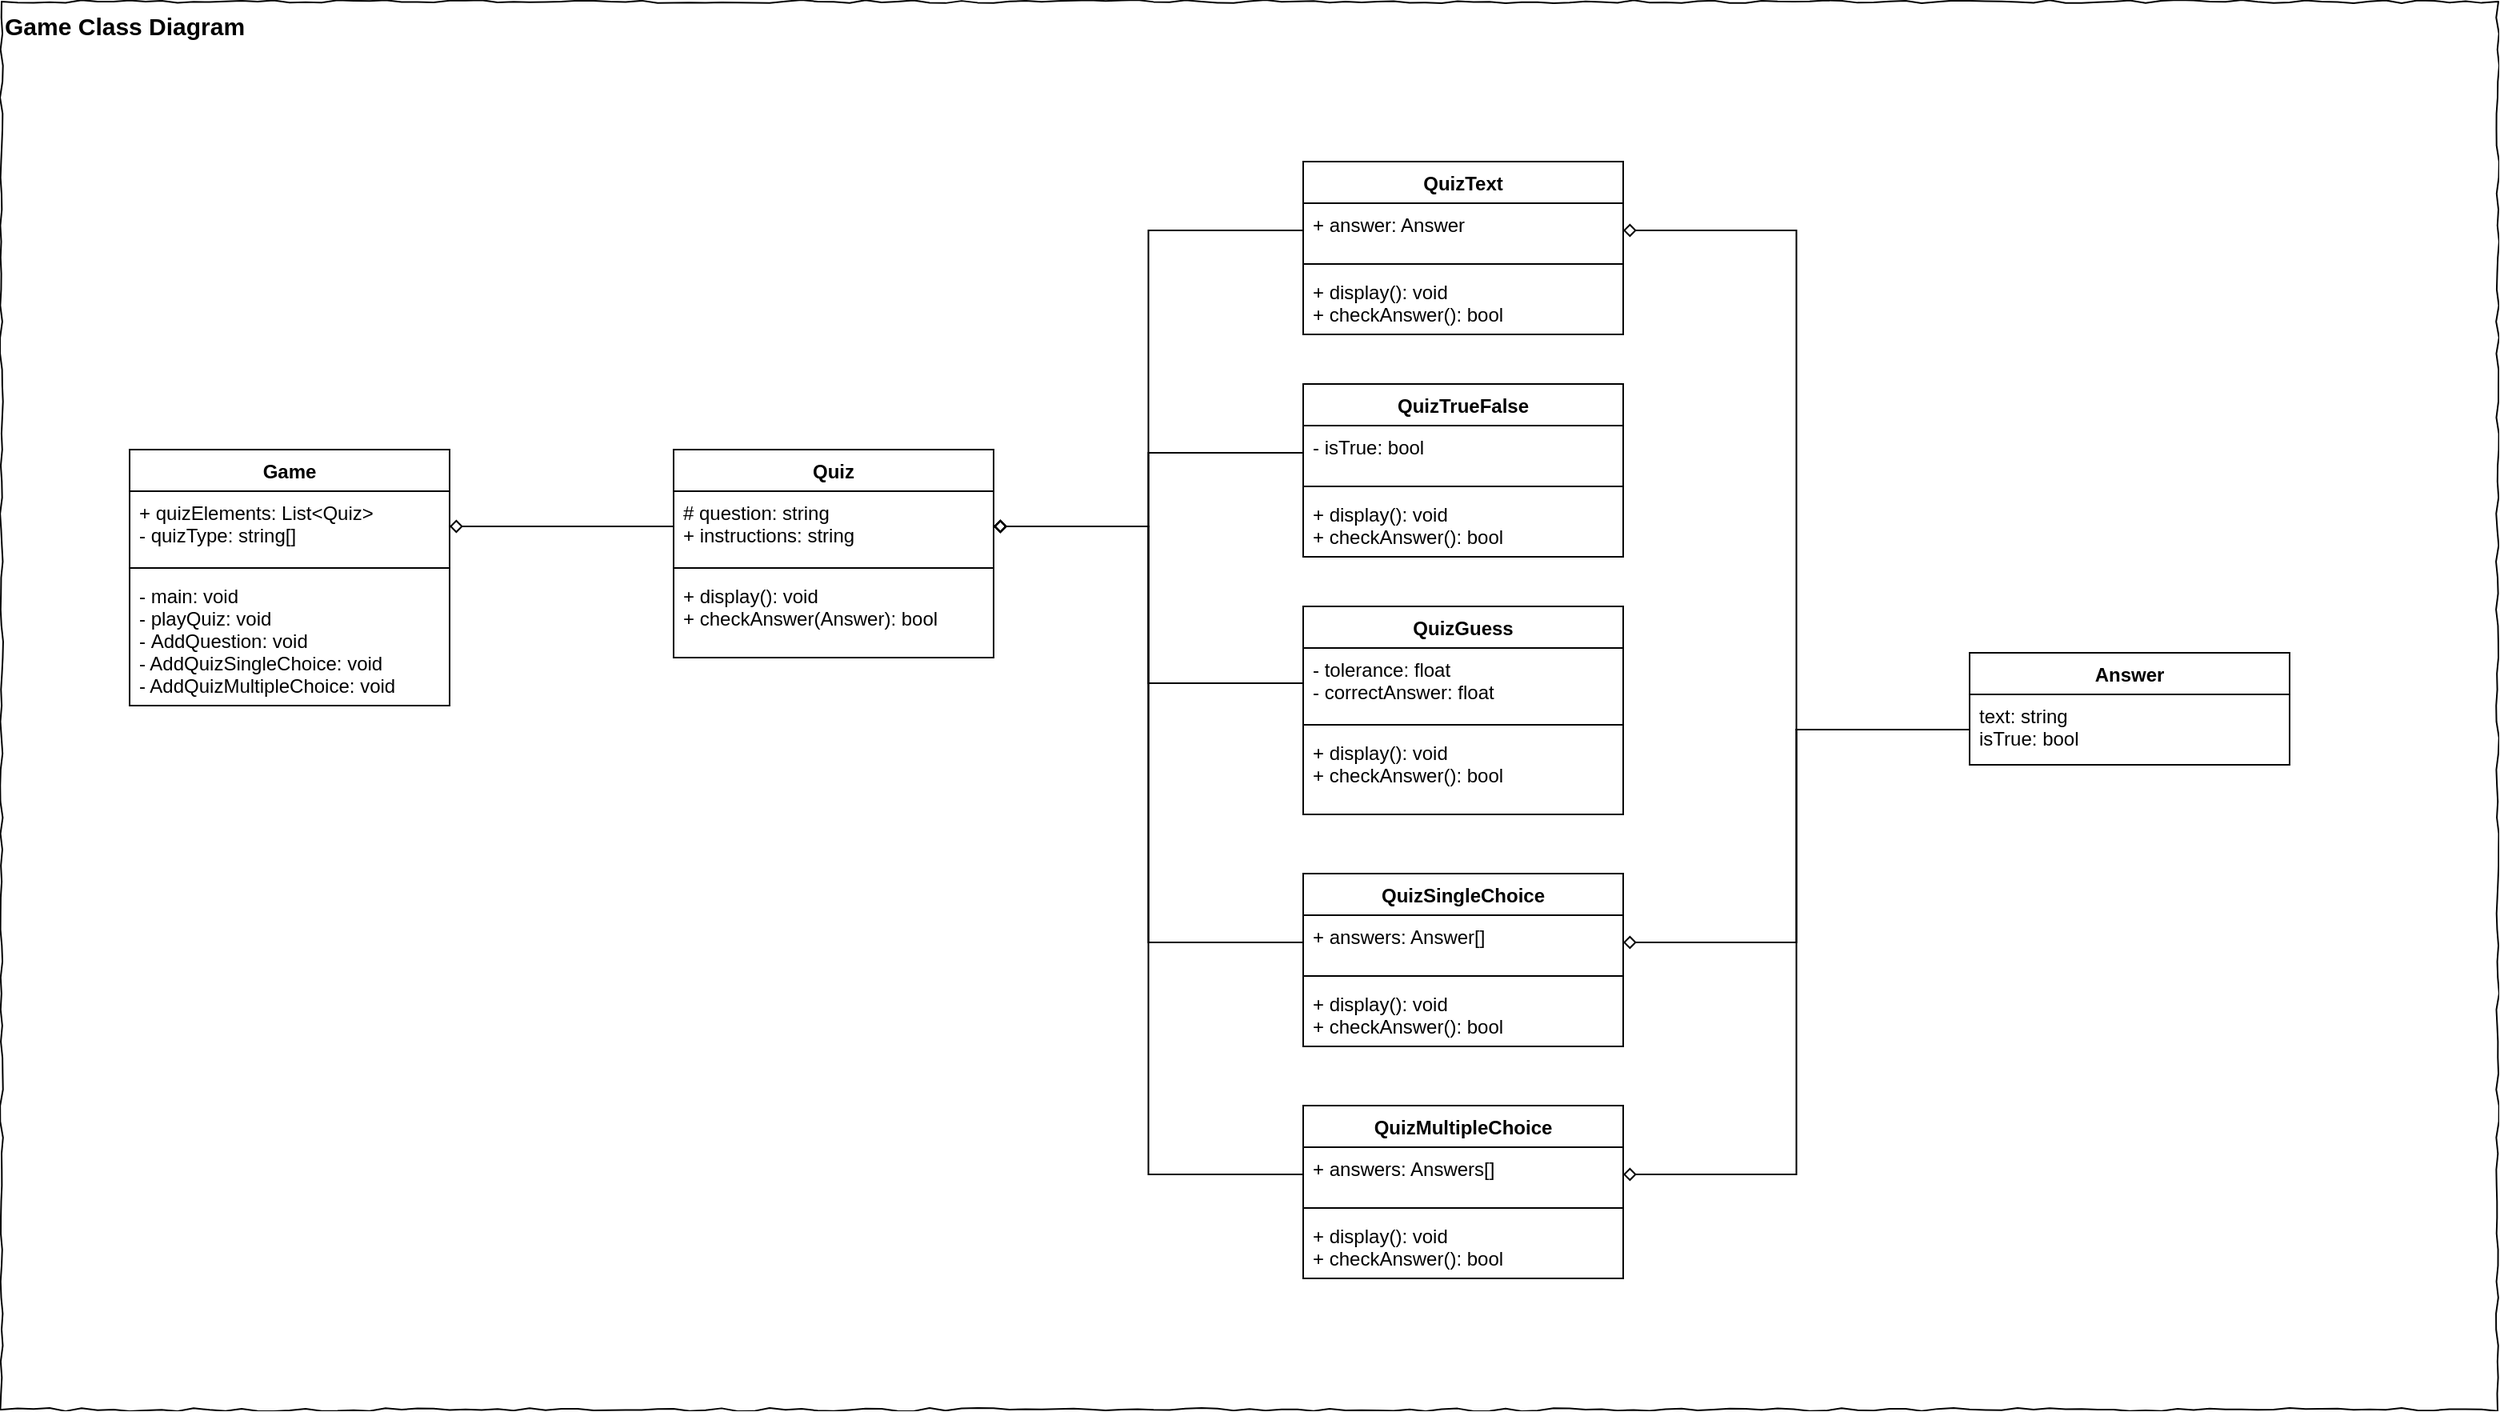 <mxfile version="12.2.8" type="device" pages="3"><diagram id="1jwWcK3R0JfnmyBI1kLW" name="GameClassDiagram"><mxGraphModel dx="2048" dy="1234" grid="1" gridSize="10" guides="1" tooltips="1" connect="1" arrows="1" fold="1" page="1" pageScale="1" pageWidth="827" pageHeight="1169" math="0" shadow="0"><root><mxCell id="UUVGWk8NFp6_pr8dTDvZ-0"/><mxCell id="UUVGWk8NFp6_pr8dTDvZ-1" parent="UUVGWk8NFp6_pr8dTDvZ-0"/><mxCell id="reR6WcYlzgHidQihyMKp-41" value="&lt;div style=&quot;text-align: left&quot;&gt;&lt;b style=&quot;text-align: center&quot;&gt;&lt;font style=&quot;font-size: 15px&quot;&gt;Game Class Diagram&lt;/font&gt;&lt;/b&gt;&lt;br&gt;&lt;/div&gt;" style="rounded=0;whiteSpace=wrap;html=1;shadow=0;glass=0;comic=1;strokeColor=#000000;labelPosition=center;verticalLabelPosition=middle;align=left;verticalAlign=top;absoluteArcSize=1;arcSize=50;" parent="UUVGWk8NFp6_pr8dTDvZ-1" vertex="1"><mxGeometry x="440" y="390" width="1560" height="880" as="geometry"/></mxCell><mxCell id="reR6WcYlzgHidQihyMKp-0" style="edgeStyle=orthogonalEdgeStyle;rounded=0;orthogonalLoop=1;jettySize=auto;html=1;entryX=0;entryY=0.5;entryDx=0;entryDy=0;startArrow=diamond;startFill=0;exitX=1;exitY=0.5;exitDx=0;exitDy=0;endArrow=none;endFill=0;" parent="UUVGWk8NFp6_pr8dTDvZ-1" source="reR6WcYlzgHidQihyMKp-2" target="reR6WcYlzgHidQihyMKp-6" edge="1"><mxGeometry relative="1" as="geometry"/></mxCell><mxCell id="reR6WcYlzgHidQihyMKp-1" value="Quiz" style="swimlane;fontStyle=1;align=center;verticalAlign=top;childLayout=stackLayout;horizontal=1;startSize=26;horizontalStack=0;resizeParent=1;resizeParentMax=0;resizeLast=0;collapsible=1;marginBottom=0;" parent="UUVGWk8NFp6_pr8dTDvZ-1" vertex="1"><mxGeometry x="860" y="670" width="200" height="130" as="geometry"/></mxCell><mxCell id="reR6WcYlzgHidQihyMKp-2" value="# question: string&#10;+ instructions: string" style="text;strokeColor=none;fillColor=none;align=left;verticalAlign=top;spacingLeft=4;spacingRight=4;overflow=hidden;rotatable=0;points=[[0,0.5],[1,0.5]];portConstraint=eastwest;" parent="reR6WcYlzgHidQihyMKp-1" vertex="1"><mxGeometry y="26" width="200" height="44" as="geometry"/></mxCell><mxCell id="reR6WcYlzgHidQihyMKp-3" value="" style="line;strokeWidth=1;fillColor=none;align=left;verticalAlign=middle;spacingTop=-1;spacingLeft=3;spacingRight=3;rotatable=0;labelPosition=right;points=[];portConstraint=eastwest;" parent="reR6WcYlzgHidQihyMKp-1" vertex="1"><mxGeometry y="70" width="200" height="8" as="geometry"/></mxCell><mxCell id="reR6WcYlzgHidQihyMKp-4" value="+ display(): void&#10;+ checkAnswer(Answer): bool" style="text;strokeColor=none;fillColor=none;align=left;verticalAlign=top;spacingLeft=4;spacingRight=4;overflow=hidden;rotatable=0;points=[[0,0.5],[1,0.5]];portConstraint=eastwest;" parent="reR6WcYlzgHidQihyMKp-1" vertex="1"><mxGeometry y="78" width="200" height="52" as="geometry"/></mxCell><mxCell id="reR6WcYlzgHidQihyMKp-5" value="QuizText" style="swimlane;fontStyle=1;align=center;verticalAlign=top;childLayout=stackLayout;horizontal=1;startSize=26;horizontalStack=0;resizeParent=1;resizeParentMax=0;resizeLast=0;collapsible=1;marginBottom=0;" parent="UUVGWk8NFp6_pr8dTDvZ-1" vertex="1"><mxGeometry x="1253.5" y="490" width="200" height="108" as="geometry"/></mxCell><mxCell id="reR6WcYlzgHidQihyMKp-6" value="+ answer: Answer&#10;" style="text;strokeColor=none;fillColor=none;align=left;verticalAlign=top;spacingLeft=4;spacingRight=4;overflow=hidden;rotatable=0;points=[[0,0.5],[1,0.5]];portConstraint=eastwest;" parent="reR6WcYlzgHidQihyMKp-5" vertex="1"><mxGeometry y="26" width="200" height="34" as="geometry"/></mxCell><mxCell id="reR6WcYlzgHidQihyMKp-7" value="" style="line;strokeWidth=1;fillColor=none;align=left;verticalAlign=middle;spacingTop=-1;spacingLeft=3;spacingRight=3;rotatable=0;labelPosition=right;points=[];portConstraint=eastwest;" parent="reR6WcYlzgHidQihyMKp-5" vertex="1"><mxGeometry y="60" width="200" height="8" as="geometry"/></mxCell><mxCell id="reR6WcYlzgHidQihyMKp-8" value="+ display(): void&#10;+ checkAnswer(): bool&#10;" style="text;strokeColor=none;fillColor=none;align=left;verticalAlign=top;spacingLeft=4;spacingRight=4;overflow=hidden;rotatable=0;points=[[0,0.5],[1,0.5]];portConstraint=eastwest;" parent="reR6WcYlzgHidQihyMKp-5" vertex="1"><mxGeometry y="68" width="200" height="40" as="geometry"/></mxCell><mxCell id="reR6WcYlzgHidQihyMKp-9" value="QuizTrueFalse" style="swimlane;fontStyle=1;align=center;verticalAlign=top;childLayout=stackLayout;horizontal=1;startSize=26;horizontalStack=0;resizeParent=1;resizeParentMax=0;resizeLast=0;collapsible=1;marginBottom=0;" parent="UUVGWk8NFp6_pr8dTDvZ-1" vertex="1"><mxGeometry x="1253.5" y="629" width="200" height="108" as="geometry"/></mxCell><mxCell id="reR6WcYlzgHidQihyMKp-10" value="- isTrue: bool" style="text;strokeColor=none;fillColor=none;align=left;verticalAlign=top;spacingLeft=4;spacingRight=4;overflow=hidden;rotatable=0;points=[[0,0.5],[1,0.5]];portConstraint=eastwest;" parent="reR6WcYlzgHidQihyMKp-9" vertex="1"><mxGeometry y="26" width="200" height="34" as="geometry"/></mxCell><mxCell id="reR6WcYlzgHidQihyMKp-11" value="" style="line;strokeWidth=1;fillColor=none;align=left;verticalAlign=middle;spacingTop=-1;spacingLeft=3;spacingRight=3;rotatable=0;labelPosition=right;points=[];portConstraint=eastwest;" parent="reR6WcYlzgHidQihyMKp-9" vertex="1"><mxGeometry y="60" width="200" height="8" as="geometry"/></mxCell><mxCell id="reR6WcYlzgHidQihyMKp-12" value="+ display(): void&#10;+ checkAnswer(): bool&#10;" style="text;strokeColor=none;fillColor=none;align=left;verticalAlign=top;spacingLeft=4;spacingRight=4;overflow=hidden;rotatable=0;points=[[0,0.5],[1,0.5]];portConstraint=eastwest;" parent="reR6WcYlzgHidQihyMKp-9" vertex="1"><mxGeometry y="68" width="200" height="40" as="geometry"/></mxCell><mxCell id="reR6WcYlzgHidQihyMKp-13" value="QuizGuess" style="swimlane;fontStyle=1;align=center;verticalAlign=top;childLayout=stackLayout;horizontal=1;startSize=26;horizontalStack=0;resizeParent=1;resizeParentMax=0;resizeLast=0;collapsible=1;marginBottom=0;" parent="UUVGWk8NFp6_pr8dTDvZ-1" vertex="1"><mxGeometry x="1253.5" y="768" width="200" height="130" as="geometry"/></mxCell><mxCell id="reR6WcYlzgHidQihyMKp-14" value="- tolerance: float&#10;- correctAnswer: float" style="text;strokeColor=none;fillColor=none;align=left;verticalAlign=top;spacingLeft=4;spacingRight=4;overflow=hidden;rotatable=0;points=[[0,0.5],[1,0.5]];portConstraint=eastwest;" parent="reR6WcYlzgHidQihyMKp-13" vertex="1"><mxGeometry y="26" width="200" height="44" as="geometry"/></mxCell><mxCell id="reR6WcYlzgHidQihyMKp-15" value="" style="line;strokeWidth=1;fillColor=none;align=left;verticalAlign=middle;spacingTop=-1;spacingLeft=3;spacingRight=3;rotatable=0;labelPosition=right;points=[];portConstraint=eastwest;" parent="reR6WcYlzgHidQihyMKp-13" vertex="1"><mxGeometry y="70" width="200" height="8" as="geometry"/></mxCell><mxCell id="reR6WcYlzgHidQihyMKp-16" value="+ display(): void&#10;+ checkAnswer(): bool&#10;" style="text;strokeColor=none;fillColor=none;align=left;verticalAlign=top;spacingLeft=4;spacingRight=4;overflow=hidden;rotatable=0;points=[[0,0.5],[1,0.5]];portConstraint=eastwest;" parent="reR6WcYlzgHidQihyMKp-13" vertex="1"><mxGeometry y="78" width="200" height="52" as="geometry"/></mxCell><mxCell id="reR6WcYlzgHidQihyMKp-17" value="QuizSingleChoice" style="swimlane;fontStyle=1;align=center;verticalAlign=top;childLayout=stackLayout;horizontal=1;startSize=26;horizontalStack=0;resizeParent=1;resizeParentMax=0;resizeLast=0;collapsible=1;marginBottom=0;" parent="UUVGWk8NFp6_pr8dTDvZ-1" vertex="1"><mxGeometry x="1253.5" y="935" width="200" height="108" as="geometry"/></mxCell><mxCell id="reR6WcYlzgHidQihyMKp-18" value="+ answers: Answer[]" style="text;strokeColor=none;fillColor=none;align=left;verticalAlign=top;spacingLeft=4;spacingRight=4;overflow=hidden;rotatable=0;points=[[0,0.5],[1,0.5]];portConstraint=eastwest;" parent="reR6WcYlzgHidQihyMKp-17" vertex="1"><mxGeometry y="26" width="200" height="34" as="geometry"/></mxCell><mxCell id="reR6WcYlzgHidQihyMKp-19" value="" style="line;strokeWidth=1;fillColor=none;align=left;verticalAlign=middle;spacingTop=-1;spacingLeft=3;spacingRight=3;rotatable=0;labelPosition=right;points=[];portConstraint=eastwest;" parent="reR6WcYlzgHidQihyMKp-17" vertex="1"><mxGeometry y="60" width="200" height="8" as="geometry"/></mxCell><mxCell id="reR6WcYlzgHidQihyMKp-20" value="+ display(): void&#10;+ checkAnswer(): bool&#10;" style="text;strokeColor=none;fillColor=none;align=left;verticalAlign=top;spacingLeft=4;spacingRight=4;overflow=hidden;rotatable=0;points=[[0,0.5],[1,0.5]];portConstraint=eastwest;" parent="reR6WcYlzgHidQihyMKp-17" vertex="1"><mxGeometry y="68" width="200" height="40" as="geometry"/></mxCell><mxCell id="reR6WcYlzgHidQihyMKp-21" value="QuizMultipleChoice" style="swimlane;fontStyle=1;align=center;verticalAlign=top;childLayout=stackLayout;horizontal=1;startSize=26;horizontalStack=0;resizeParent=1;resizeParentMax=0;resizeLast=0;collapsible=1;marginBottom=0;" parent="UUVGWk8NFp6_pr8dTDvZ-1" vertex="1"><mxGeometry x="1253.5" y="1080" width="200" height="108" as="geometry"/></mxCell><mxCell id="reR6WcYlzgHidQihyMKp-22" value="+ answers: Answers[]" style="text;strokeColor=none;fillColor=none;align=left;verticalAlign=top;spacingLeft=4;spacingRight=4;overflow=hidden;rotatable=0;points=[[0,0.5],[1,0.5]];portConstraint=eastwest;" parent="reR6WcYlzgHidQihyMKp-21" vertex="1"><mxGeometry y="26" width="200" height="34" as="geometry"/></mxCell><mxCell id="reR6WcYlzgHidQihyMKp-23" value="" style="line;strokeWidth=1;fillColor=none;align=left;verticalAlign=middle;spacingTop=-1;spacingLeft=3;spacingRight=3;rotatable=0;labelPosition=right;points=[];portConstraint=eastwest;" parent="reR6WcYlzgHidQihyMKp-21" vertex="1"><mxGeometry y="60" width="200" height="8" as="geometry"/></mxCell><mxCell id="reR6WcYlzgHidQihyMKp-24" value="+ display(): void&#10;+ checkAnswer(): bool&#10;" style="text;strokeColor=none;fillColor=none;align=left;verticalAlign=top;spacingLeft=4;spacingRight=4;overflow=hidden;rotatable=0;points=[[0,0.5],[1,0.5]];portConstraint=eastwest;" parent="reR6WcYlzgHidQihyMKp-21" vertex="1"><mxGeometry y="68" width="200" height="40" as="geometry"/></mxCell><mxCell id="reR6WcYlzgHidQihyMKp-25" value="Answer" style="swimlane;fontStyle=1;align=center;verticalAlign=top;childLayout=stackLayout;horizontal=1;startSize=26;horizontalStack=0;resizeParent=1;resizeParentMax=0;resizeLast=0;collapsible=1;marginBottom=0;" parent="UUVGWk8NFp6_pr8dTDvZ-1" vertex="1"><mxGeometry x="1670" y="797" width="200" height="70" as="geometry"/></mxCell><mxCell id="reR6WcYlzgHidQihyMKp-26" value="text: string&#10;isTrue: bool" style="text;strokeColor=none;fillColor=none;align=left;verticalAlign=top;spacingLeft=4;spacingRight=4;overflow=hidden;rotatable=0;points=[[0,0.5],[1,0.5]];portConstraint=eastwest;" parent="reR6WcYlzgHidQihyMKp-25" vertex="1"><mxGeometry y="26" width="200" height="44" as="geometry"/></mxCell><mxCell id="reR6WcYlzgHidQihyMKp-27" style="edgeStyle=orthogonalEdgeStyle;rounded=0;orthogonalLoop=1;jettySize=auto;html=1;entryX=0;entryY=0.5;entryDx=0;entryDy=0;startArrow=diamond;startFill=0;endArrow=none;endFill=0;" parent="UUVGWk8NFp6_pr8dTDvZ-1" source="reR6WcYlzgHidQihyMKp-2" target="reR6WcYlzgHidQihyMKp-10" edge="1"><mxGeometry relative="1" as="geometry"/></mxCell><mxCell id="reR6WcYlzgHidQihyMKp-28" style="edgeStyle=orthogonalEdgeStyle;rounded=0;orthogonalLoop=1;jettySize=auto;html=1;startArrow=diamond;startFill=0;endArrow=none;endFill=0;" parent="UUVGWk8NFp6_pr8dTDvZ-1" source="reR6WcYlzgHidQihyMKp-2" target="reR6WcYlzgHidQihyMKp-14" edge="1"><mxGeometry relative="1" as="geometry"/></mxCell><mxCell id="reR6WcYlzgHidQihyMKp-29" style="edgeStyle=orthogonalEdgeStyle;rounded=0;orthogonalLoop=1;jettySize=auto;html=1;startArrow=diamond;startFill=0;endArrow=none;endFill=0;" parent="UUVGWk8NFp6_pr8dTDvZ-1" source="reR6WcYlzgHidQihyMKp-2" target="reR6WcYlzgHidQihyMKp-18" edge="1"><mxGeometry relative="1" as="geometry"/></mxCell><mxCell id="reR6WcYlzgHidQihyMKp-30" style="edgeStyle=orthogonalEdgeStyle;rounded=0;orthogonalLoop=1;jettySize=auto;html=1;startArrow=diamond;startFill=0;endArrow=none;endFill=0;" parent="UUVGWk8NFp6_pr8dTDvZ-1" source="reR6WcYlzgHidQihyMKp-2" target="reR6WcYlzgHidQihyMKp-22" edge="1"><mxGeometry relative="1" as="geometry"/></mxCell><mxCell id="reR6WcYlzgHidQihyMKp-31" value="Game" style="swimlane;fontStyle=1;align=center;verticalAlign=top;childLayout=stackLayout;horizontal=1;startSize=26;horizontalStack=0;resizeParent=1;resizeParentMax=0;resizeLast=0;collapsible=1;marginBottom=0;" parent="UUVGWk8NFp6_pr8dTDvZ-1" vertex="1"><mxGeometry x="520" y="670" width="200" height="160" as="geometry"/></mxCell><mxCell id="reR6WcYlzgHidQihyMKp-32" value="+ quizElements: List&lt;Quiz&gt;&#10;- quizType: string[]" style="text;strokeColor=none;fillColor=none;align=left;verticalAlign=top;spacingLeft=4;spacingRight=4;overflow=hidden;rotatable=0;points=[[0,0.5],[1,0.5]];portConstraint=eastwest;" parent="reR6WcYlzgHidQihyMKp-31" vertex="1"><mxGeometry y="26" width="200" height="44" as="geometry"/></mxCell><mxCell id="reR6WcYlzgHidQihyMKp-33" value="" style="line;strokeWidth=1;fillColor=none;align=left;verticalAlign=middle;spacingTop=-1;spacingLeft=3;spacingRight=3;rotatable=0;labelPosition=right;points=[];portConstraint=eastwest;" parent="reR6WcYlzgHidQihyMKp-31" vertex="1"><mxGeometry y="70" width="200" height="8" as="geometry"/></mxCell><mxCell id="reR6WcYlzgHidQihyMKp-34" value="- main: void&#10;- playQuiz: void&#10;- AddQuestion: void&#10;- AddQuizSingleChoice: void&#10;- AddQuizMultipleChoice: void" style="text;strokeColor=none;fillColor=none;align=left;verticalAlign=top;spacingLeft=4;spacingRight=4;overflow=hidden;rotatable=0;points=[[0,0.5],[1,0.5]];portConstraint=eastwest;" parent="reR6WcYlzgHidQihyMKp-31" vertex="1"><mxGeometry y="78" width="200" height="82" as="geometry"/></mxCell><mxCell id="reR6WcYlzgHidQihyMKp-35" style="edgeStyle=orthogonalEdgeStyle;rounded=0;orthogonalLoop=1;jettySize=auto;html=1;endArrow=none;endFill=0;startArrow=diamond;startFill=0;" parent="UUVGWk8NFp6_pr8dTDvZ-1" source="reR6WcYlzgHidQihyMKp-32" target="reR6WcYlzgHidQihyMKp-2" edge="1"><mxGeometry relative="1" as="geometry"/></mxCell><mxCell id="reR6WcYlzgHidQihyMKp-36" style="edgeStyle=orthogonalEdgeStyle;rounded=0;orthogonalLoop=1;jettySize=auto;html=1;startArrow=diamond;startFill=0;endArrow=none;endFill=0;" parent="UUVGWk8NFp6_pr8dTDvZ-1" source="reR6WcYlzgHidQihyMKp-6" target="reR6WcYlzgHidQihyMKp-26" edge="1"><mxGeometry relative="1" as="geometry"/></mxCell><mxCell id="reR6WcYlzgHidQihyMKp-37" style="edgeStyle=orthogonalEdgeStyle;rounded=0;orthogonalLoop=1;jettySize=auto;html=1;entryX=0;entryY=0.5;entryDx=0;entryDy=0;startArrow=diamond;startFill=0;endArrow=none;endFill=0;" parent="UUVGWk8NFp6_pr8dTDvZ-1" source="reR6WcYlzgHidQihyMKp-22" target="reR6WcYlzgHidQihyMKp-26" edge="1"><mxGeometry relative="1" as="geometry"/></mxCell><mxCell id="reR6WcYlzgHidQihyMKp-38" style="edgeStyle=orthogonalEdgeStyle;rounded=0;orthogonalLoop=1;jettySize=auto;html=1;startArrow=diamond;startFill=0;endArrow=none;endFill=0;" parent="UUVGWk8NFp6_pr8dTDvZ-1" source="reR6WcYlzgHidQihyMKp-18" target="reR6WcYlzgHidQihyMKp-26" edge="1"><mxGeometry relative="1" as="geometry"/></mxCell></root></mxGraphModel></diagram><diagram name="Game" id="zomB9rab4QmuteqeCsvR"><mxGraphModel dx="3747" dy="4132" grid="1" gridSize="10" guides="1" tooltips="1" connect="1" arrows="1" fold="1" page="1" pageScale="1" pageWidth="2339" pageHeight="3300" math="0" shadow="0"><root><mxCell id="0"/><mxCell id="1" parent="0"/><mxCell id="ebg9nec8uAx3eTKIiB7u-11" value="&lt;div style=&quot;text-align: left ; font-size: 18px&quot;&gt;&lt;b&gt;Game&lt;/b&gt;&lt;/div&gt;" style="rounded=0;whiteSpace=wrap;html=1;shadow=0;glass=0;comic=1;strokeColor=#000000;labelPosition=center;verticalLabelPosition=middle;align=left;verticalAlign=top;absoluteArcSize=1;arcSize=50;" parent="1" vertex="1"><mxGeometry x="-61" y="-67" width="2520" height="3450" as="geometry"/></mxCell><mxCell id="ebg9nec8uAx3eTKIiB7u-10" value="&lt;div style=&quot;text-align: left&quot;&gt;&lt;br&gt;&lt;/div&gt;" style="rounded=0;whiteSpace=wrap;html=1;shadow=0;glass=0;comic=1;strokeColor=#000000;labelPosition=center;verticalLabelPosition=middle;align=left;verticalAlign=top;absoluteArcSize=1;arcSize=50;" parent="1" vertex="1"><mxGeometry x="1680" y="1303" width="630" height="1957" as="geometry"/></mxCell><mxCell id="ebg9nec8uAx3eTKIiB7u-7" value="&lt;div style=&quot;text-align: left&quot;&gt;&lt;br&gt;&lt;/div&gt;" style="rounded=0;whiteSpace=wrap;html=1;shadow=0;glass=0;comic=1;strokeColor=#000000;labelPosition=center;verticalLabelPosition=middle;align=left;verticalAlign=top;absoluteArcSize=1;arcSize=50;" parent="1" vertex="1"><mxGeometry x="1010" y="1303" width="630" height="1667" as="geometry"/></mxCell><mxCell id="ebg9nec8uAx3eTKIiB7u-4" value="&lt;div style=&quot;text-align: left&quot;&gt;&lt;br&gt;&lt;/div&gt;" style="rounded=0;whiteSpace=wrap;html=1;shadow=0;glass=0;comic=1;strokeColor=#000000;labelPosition=center;verticalLabelPosition=middle;align=left;verticalAlign=top;absoluteArcSize=1;arcSize=50;" parent="1" vertex="1"><mxGeometry x="333" y="1386.5" width="374" height="895" as="geometry"/></mxCell><mxCell id="ebg9nec8uAx3eTKIiB7u-3" value="&lt;div style=&quot;text-align: left&quot;&gt;&lt;br&gt;&lt;/div&gt;" style="rounded=0;whiteSpace=wrap;html=1;shadow=0;glass=0;comic=1;strokeColor=#000000;labelPosition=center;verticalLabelPosition=middle;align=left;verticalAlign=top;absoluteArcSize=1;arcSize=50;" parent="1" vertex="1"><mxGeometry x="1381.5" y="73" width="659" height="1012" as="geometry"/></mxCell><mxCell id="ebg9nec8uAx3eTKIiB7u-2" value="&lt;div style=&quot;text-align: left&quot;&gt;&lt;br&gt;&lt;/div&gt;" style="rounded=0;whiteSpace=wrap;html=1;shadow=0;glass=0;comic=1;strokeColor=#000000;labelPosition=center;verticalLabelPosition=middle;align=left;verticalAlign=top;absoluteArcSize=1;arcSize=50;" parent="1" vertex="1"><mxGeometry x="805.5" y="76" width="496" height="1012" as="geometry"/></mxCell><mxCell id="ebg9nec8uAx3eTKIiB7u-1" value="&lt;div style=&quot;text-align: left&quot;&gt;&lt;br&gt;&lt;/div&gt;" style="rounded=0;whiteSpace=wrap;html=1;shadow=0;glass=0;comic=1;strokeColor=#000000;labelPosition=center;verticalLabelPosition=middle;align=left;verticalAlign=top;absoluteArcSize=1;arcSize=50;" parent="1" vertex="1"><mxGeometry x="98" y="79" width="652" height="1221" as="geometry"/></mxCell><mxCell id="bYRc6YMIkpC92EtMmINO-12" value="" style="ellipse;html=1;shape=startState;fillColor=#000000;strokeColor=#ff0000;" parent="1" vertex="1"><mxGeometry x="1095" y="135" width="30" height="30" as="geometry"/></mxCell><mxCell id="bYRc6YMIkpC92EtMmINO-13" value="" style="edgeStyle=orthogonalEdgeStyle;html=1;verticalAlign=bottom;endArrow=open;endSize=8;strokeColor=#ff0000;" parent="1" source="bYRc6YMIkpC92EtMmINO-12" target="bYRc6YMIkpC92EtMmINO-79" edge="1"><mxGeometry relative="1" as="geometry"><mxPoint x="1110" y="195" as="targetPoint"/></mxGeometry></mxCell><mxCell id="bYRc6YMIkpC92EtMmINO-24" value="" style="edgeStyle=orthogonalEdgeStyle;rounded=0;orthogonalLoop=1;jettySize=auto;html=1;endArrow=open;endFill=0;exitX=0.5;exitY=1;exitDx=0;exitDy=0;entryX=0.5;entryY=0;entryDx=0;entryDy=0;" parent="1" source="fIJEe5A3iBf4UfN_eWvN-287" target="fIJEe5A3iBf4UfN_eWvN-288" edge="1"><mxGeometry relative="1" as="geometry"><mxPoint x="1110" y="420" as="sourcePoint"/><mxPoint x="1110.034" y="458.0" as="targetPoint"/></mxGeometry></mxCell><mxCell id="bYRc6YMIkpC92EtMmINO-29" style="edgeStyle=orthogonalEdgeStyle;rounded=0;orthogonalLoop=1;jettySize=auto;html=1;entryX=0.5;entryY=0;entryDx=0;entryDy=0;endArrow=open;endFill=0;exitX=0.5;exitY=1;exitDx=0;exitDy=0;" parent="1" source="fIJEe5A3iBf4UfN_eWvN-288" target="bYRc6YMIkpC92EtMmINO-26" edge="1"><mxGeometry relative="1" as="geometry"><mxPoint x="1150" y="525" as="sourcePoint"/></mxGeometry></mxCell><mxCell id="fIJEe5A3iBf4UfN_eWvN-292" style="edgeStyle=orthogonalEdgeStyle;rounded=0;orthogonalLoop=1;jettySize=auto;html=1;endArrow=openThin;endFill=0;" parent="1" source="bYRc6YMIkpC92EtMmINO-26" target="fIJEe5A3iBf4UfN_eWvN-327" edge="1"><mxGeometry relative="1" as="geometry"><mxPoint x="1110" y="645" as="targetPoint"/></mxGeometry></mxCell><mxCell id="fIJEe5A3iBf4UfN_eWvN-324" style="edgeStyle=orthogonalEdgeStyle;rounded=0;orthogonalLoop=1;jettySize=auto;html=1;exitX=0;exitY=0.5;exitDx=0;exitDy=0;endArrow=openThin;endFill=0;entryX=0.5;entryY=0;entryDx=0;entryDy=0;" parent="1" source="bYRc6YMIkpC92EtMmINO-26" target="fIJEe5A3iBf4UfN_eWvN-336" edge="1"><mxGeometry relative="1" as="geometry"><mxPoint x="1020" y="570" as="targetPoint"/><Array as="points"><mxPoint x="924" y="570"/></Array></mxGeometry></mxCell><mxCell id="bYRc6YMIkpC92EtMmINO-26" value="" style="rhombus;whiteSpace=wrap;html=1;fillColor=#ffffc0;strokeColor=#ff0000;" parent="1" vertex="1"><mxGeometry x="1080" y="540" width="60" height="60" as="geometry"/></mxCell><mxCell id="bYRc6YMIkpC92EtMmINO-30" value="" style="ellipse;html=1;shape=endState;fillColor=#000000;strokeColor=#ff0000;" parent="1" vertex="1"><mxGeometry x="1095" y="965" width="30" height="30" as="geometry"/></mxCell><mxCell id="bYRc6YMIkpC92EtMmINO-37" value="Main()" style="text;align=center;fontStyle=1;verticalAlign=middle;spacingLeft=3;spacingRight=3;strokeColor=none;rotatable=0;points=[[0,0.5],[1,0.5]];portConstraint=eastwest;fillColor=#FFFFFF;" parent="1" vertex="1"><mxGeometry x="382.5" y="90" width="80" height="26" as="geometry"/></mxCell><mxCell id="bYRc6YMIkpC92EtMmINO-38" value="" style="ellipse;html=1;shape=startState;fillColor=#000000;strokeColor=#ff0000;" parent="1" vertex="1"><mxGeometry x="407.5" y="130" width="30" height="30" as="geometry"/></mxCell><mxCell id="bYRc6YMIkpC92EtMmINO-39" value="" style="edgeStyle=orthogonalEdgeStyle;html=1;verticalAlign=bottom;endArrow=open;endSize=8;strokeColor=#ff0000;" parent="1" source="bYRc6YMIkpC92EtMmINO-38" target="f3oJ7gtjAbyLZ1R7sDKX-14" edge="1"><mxGeometry relative="1" as="geometry"><mxPoint x="422.5" y="190" as="targetPoint"/><Array as="points"><mxPoint x="422" y="190"/><mxPoint x="422" y="190"/></Array></mxGeometry></mxCell><mxCell id="bYRc6YMIkpC92EtMmINO-41" value="PlayQuiz()" style="text;align=center;fontStyle=1;verticalAlign=middle;spacingLeft=3;spacingRight=3;strokeColor=none;rotatable=0;points=[[0,0.5],[1,0.5]];portConstraint=eastwest;fillColor=#FFFFFF;" parent="1" vertex="1"><mxGeometry x="1010" y="93.5" width="80" height="26" as="geometry"/></mxCell><mxCell id="bYRc6YMIkpC92EtMmINO-48" style="edgeStyle=orthogonalEdgeStyle;rounded=0;orthogonalLoop=1;jettySize=auto;html=1;entryX=0.5;entryY=0;entryDx=0;entryDy=0;strokeColor=#000000;endArrow=openThin;endFill=0;" parent="1" source="bYRc6YMIkpC92EtMmINO-42" target="bYRc6YMIkpC92EtMmINO-46" edge="1"><mxGeometry relative="1" as="geometry"/></mxCell><mxCell id="bYRc6YMIkpC92EtMmINO-42" value="bool quiz = false;&lt;br&gt;bool add = false;&lt;br&gt;bool quit= false;&lt;br&gt;string selection= &quot;&quot;;" style="html=1;fillColor=#FFFFFF;" parent="1" vertex="1"><mxGeometry x="333" y="537" width="178" height="70" as="geometry"/></mxCell><mxCell id="bYRc6YMIkpC92EtMmINO-50" value="" style="edgeStyle=orthogonalEdgeStyle;rounded=0;orthogonalLoop=1;jettySize=auto;html=1;strokeColor=#000000;endArrow=openThin;endFill=0;" parent="1" source="bYRc6YMIkpC92EtMmINO-46" target="bYRc6YMIkpC92EtMmINO-49" edge="1"><mxGeometry relative="1" as="geometry"/></mxCell><mxCell id="bYRc6YMIkpC92EtMmINO-46" value="display score &amp;amp; answered quesions count" style="rounded=1;whiteSpace=wrap;html=1;arcSize=40;fontColor=#000000;fillColor=#ffffc0;strokeColor=#ff0000;" parent="1" vertex="1"><mxGeometry x="362" y="657" width="120" height="40" as="geometry"/></mxCell><mxCell id="bYRc6YMIkpC92EtMmINO-52" value="" style="edgeStyle=orthogonalEdgeStyle;rounded=0;orthogonalLoop=1;jettySize=auto;html=1;strokeColor=#000000;endArrow=openThin;endFill=0;entryX=0.5;entryY=0;entryDx=0;entryDy=0;" parent="1" source="bYRc6YMIkpC92EtMmINO-49" target="fIJEe5A3iBf4UfN_eWvN-339" edge="1"><mxGeometry relative="1" as="geometry"><mxPoint x="422" y="837" as="targetPoint"/></mxGeometry></mxCell><mxCell id="bYRc6YMIkpC92EtMmINO-49" value="display choice: play quiz, add question or quit game" style="rounded=1;whiteSpace=wrap;html=1;arcSize=40;fontColor=#000000;fillColor=#ffffc0;strokeColor=#ff0000;" parent="1" vertex="1"><mxGeometry x="362" y="747" width="120" height="40" as="geometry"/></mxCell><mxCell id="bYRc6YMIkpC92EtMmINO-71" style="edgeStyle=orthogonalEdgeStyle;rounded=0;orthogonalLoop=1;jettySize=auto;html=1;exitX=0;exitY=0.5;exitDx=0;exitDy=0;entryX=0.5;entryY=0;entryDx=0;entryDy=0;strokeColor=#000000;endArrow=openThin;endFill=0;" parent="1" source="bYRc6YMIkpC92EtMmINO-60" target="bYRc6YMIkpC92EtMmINO-63" edge="1"><mxGeometry relative="1" as="geometry"/></mxCell><mxCell id="bYRc6YMIkpC92EtMmINO-74" style="edgeStyle=orthogonalEdgeStyle;rounded=0;orthogonalLoop=1;jettySize=auto;html=1;strokeColor=#000000;endArrow=openThin;endFill=0;" parent="1" source="bYRc6YMIkpC92EtMmINO-60" target="bYRc6YMIkpC92EtMmINO-73" edge="1"><mxGeometry relative="1" as="geometry"/></mxCell><mxCell id="fIJEe5A3iBf4UfN_eWvN-24" style="edgeStyle=orthogonalEdgeStyle;rounded=0;orthogonalLoop=1;jettySize=auto;html=1;exitX=1;exitY=0.5;exitDx=0;exitDy=0;entryX=0.5;entryY=0;entryDx=0;entryDy=0;endArrow=openThin;endFill=0;" parent="1" source="bYRc6YMIkpC92EtMmINO-60" target="fIJEe5A3iBf4UfN_eWvN-23" edge="1"><mxGeometry relative="1" as="geometry"/></mxCell><mxCell id="bYRc6YMIkpC92EtMmINO-60" value="" style="rhombus;whiteSpace=wrap;html=1;fillColor=#ffffc0;strokeColor=#ff0000;" parent="1" vertex="1"><mxGeometry x="392" y="948" width="60" height="60" as="geometry"/></mxCell><mxCell id="bYRc6YMIkpC92EtMmINO-78" style="edgeStyle=orthogonalEdgeStyle;rounded=0;orthogonalLoop=1;jettySize=auto;html=1;strokeColor=#000000;endArrow=open;endFill=0;entryX=0;entryY=0.5;entryDx=0;entryDy=0;" parent="1" source="bYRc6YMIkpC92EtMmINO-63" target="fIJEe5A3iBf4UfN_eWvN-68" edge="1"><mxGeometry relative="1" as="geometry"><mxPoint x="252" y="1158" as="targetPoint"/></mxGeometry></mxCell><mxCell id="bYRc6YMIkpC92EtMmINO-63" value="PlayQuiz()" style="rounded=1;whiteSpace=wrap;html=1;arcSize=40;fontColor=#000000;fillColor=#ffffc0;strokeColor=#ff0000;" parent="1" vertex="1"><mxGeometry x="192" y="1078" width="120" height="40" as="geometry"/></mxCell><mxCell id="bYRc6YMIkpC92EtMmINO-68" value="[add]" style="text;html=1;" parent="1" vertex="1"><mxGeometry x="422" y="1023" width="60" height="30" as="geometry"/></mxCell><mxCell id="bYRc6YMIkpC92EtMmINO-69" value="[quiz]" style="text;html=1;" parent="1" vertex="1"><mxGeometry x="312" y="953" width="50" height="30" as="geometry"/></mxCell><mxCell id="bYRc6YMIkpC92EtMmINO-77" style="edgeStyle=orthogonalEdgeStyle;rounded=0;orthogonalLoop=1;jettySize=auto;html=1;entryX=1;entryY=0.5;entryDx=0;entryDy=0;strokeColor=#000000;endArrow=open;endFill=0;" parent="1" source="bYRc6YMIkpC92EtMmINO-73" target="fIJEe5A3iBf4UfN_eWvN-68" edge="1"><mxGeometry relative="1" as="geometry"><mxPoint x="422" y="1158" as="targetPoint"/></mxGeometry></mxCell><mxCell id="bYRc6YMIkpC92EtMmINO-73" value="AddUserQuestion()&amp;nbsp;&amp;nbsp;" style="rounded=1;whiteSpace=wrap;html=1;arcSize=40;fontColor=#000000;fillColor=#ffffc0;strokeColor=#ff0000;" parent="1" vertex="1"><mxGeometry x="362" y="1078" width="120" height="40" as="geometry"/></mxCell><mxCell id="k_uP6chrWtbg3TkS6UkQ-21" value="" style="edgeStyle=orthogonalEdgeStyle;rounded=0;orthogonalLoop=1;jettySize=auto;html=1;" parent="1" source="bYRc6YMIkpC92EtMmINO-79" target="k_uP6chrWtbg3TkS6UkQ-20" edge="1"><mxGeometry relative="1" as="geometry"/></mxCell><mxCell id="bYRc6YMIkpC92EtMmINO-79" value="Load random quiz object from list" style="rounded=1;whiteSpace=wrap;html=1;arcSize=40;fontColor=#000000;fillColor=#ffffc0;strokeColor=#ff0000;" parent="1" vertex="1"><mxGeometry x="1050" y="201" width="120" height="40" as="geometry"/></mxCell><mxCell id="k_uP6chrWtbg3TkS6UkQ-22" value="" style="edgeStyle=orthogonalEdgeStyle;rounded=0;orthogonalLoop=1;jettySize=auto;html=1;" parent="1" source="k_uP6chrWtbg3TkS6UkQ-20" target="fIJEe5A3iBf4UfN_eWvN-287" edge="1"><mxGeometry relative="1" as="geometry"/></mxCell><mxCell id="k_uP6chrWtbg3TkS6UkQ-20" value="quiz object: display()" style="rounded=1;whiteSpace=wrap;html=1;arcSize=40;fontColor=#000000;fillColor=#ffffc0;strokeColor=#ff0000;" parent="1" vertex="1"><mxGeometry x="1040" y="271" width="140" height="40" as="geometry"/></mxCell><mxCell id="bYRc6YMIkpC92EtMmINO-194" value="AddQuestion()" style="text;align=center;fontStyle=1;verticalAlign=middle;spacingLeft=3;spacingRight=3;strokeColor=none;rotatable=0;points=[[0,0.5],[1,0.5]];portConstraint=eastwest;fillColor=#FFFFFF;" parent="1" vertex="1"><mxGeometry x="1649.5" y="93.5" width="80" height="26" as="geometry"/></mxCell><mxCell id="bYRc6YMIkpC92EtMmINO-195" value="" style="ellipse;html=1;shape=startState;fillColor=#000000;strokeColor=#ff0000;" parent="1" vertex="1"><mxGeometry x="1674.5" y="136.5" width="30" height="30" as="geometry"/></mxCell><mxCell id="bYRc6YMIkpC92EtMmINO-196" value="" style="edgeStyle=orthogonalEdgeStyle;html=1;verticalAlign=bottom;endArrow=open;endSize=8;strokeColor=#ff0000;entryX=0.5;entryY=0;entryDx=0;entryDy=0;" parent="1" source="bYRc6YMIkpC92EtMmINO-195" target="fIJEe5A3iBf4UfN_eWvN-8" edge="1"><mxGeometry relative="1" as="geometry"><mxPoint x="1690" y="196" as="targetPoint"/><Array as="points"/></mxGeometry></mxCell><mxCell id="fIJEe5A3iBf4UfN_eWvN-7" style="edgeStyle=orthogonalEdgeStyle;rounded=0;orthogonalLoop=1;jettySize=auto;html=1;dashed=1;endArrow=openThin;endFill=0;" parent="1" source="fIJEe5A3iBf4UfN_eWvN-8" target="fIJEe5A3iBf4UfN_eWvN-9" edge="1"><mxGeometry relative="1" as="geometry"/></mxCell><mxCell id="fIJEe5A3iBf4UfN_eWvN-11" value="" style="edgeStyle=orthogonalEdgeStyle;rounded=0;orthogonalLoop=1;jettySize=auto;html=1;endArrow=openThin;endFill=0;entryX=0.5;entryY=0;entryDx=0;entryDy=0;" parent="1" source="fIJEe5A3iBf4UfN_eWvN-8" target="f3oJ7gtjAbyLZ1R7sDKX-3" edge="1"><mxGeometry relative="1" as="geometry"><mxPoint x="1690" y="367" as="targetPoint"/><Array as="points"><mxPoint x="1689" y="246"/><mxPoint x="1689" y="246"/></Array></mxGeometry></mxCell><mxCell id="fIJEe5A3iBf4UfN_eWvN-8" value="Print &quot;choose quiz type...&quot;" style="rounded=1;whiteSpace=wrap;html=1;arcSize=40;fontColor=#000000;fillColor=#ffffc0;strokeColor=#ff0000;" parent="1" vertex="1"><mxGeometry x="1629.5" y="196" width="120" height="40" as="geometry"/></mxCell><mxCell id="fIJEe5A3iBf4UfN_eWvN-13" value="" style="edgeStyle=orthogonalEdgeStyle;rounded=0;orthogonalLoop=1;jettySize=auto;html=1;endArrow=openThin;endFill=0;exitX=0.5;exitY=1;exitDx=0;exitDy=0;" parent="1" source="fIJEe5A3iBf4UfN_eWvN-341" target="fIJEe5A3iBf4UfN_eWvN-12" edge="1"><mxGeometry relative="1" as="geometry"><mxPoint x="1690.333" y="407" as="sourcePoint"/></mxGeometry></mxCell><mxCell id="fIJEe5A3iBf4UfN_eWvN-15" value="" style="edgeStyle=orthogonalEdgeStyle;rounded=0;orthogonalLoop=1;jettySize=auto;html=1;endArrow=openThin;endFill=0;entryX=0.5;entryY=0;entryDx=0;entryDy=0;" parent="1" source="fIJEe5A3iBf4UfN_eWvN-12" target="fIJEe5A3iBf4UfN_eWvN-31" edge="1"><mxGeometry relative="1" as="geometry"><mxPoint x="1690" y="519" as="targetPoint"/></mxGeometry></mxCell><mxCell id="fIJEe5A3iBf4UfN_eWvN-12" value="check user input" style="rounded=1;whiteSpace=wrap;html=1;arcSize=40;fontColor=#000000;fillColor=#ffffc0;strokeColor=#ff0000;" parent="1" vertex="1"><mxGeometry x="1629.5" y="451" width="120" height="40" as="geometry"/></mxCell><mxCell id="fIJEe5A3iBf4UfN_eWvN-9" value="1: Text&lt;br&gt;2: True-false&lt;br&gt;3: Guess&lt;br&gt;4: Multiple answer&lt;br&gt;5: Single answer&lt;br&gt;0: Return to menu" style="shape=note;whiteSpace=wrap;html=1;size=14;verticalAlign=top;align=left;spacingTop=-6;" parent="1" vertex="1"><mxGeometry x="1820" y="169" width="110" height="95" as="geometry"/></mxCell><mxCell id="fIJEe5A3iBf4UfN_eWvN-26" style="edgeStyle=orthogonalEdgeStyle;rounded=0;orthogonalLoop=1;jettySize=auto;html=1;entryX=0.5;entryY=0;entryDx=0;entryDy=0;endArrow=openThin;endFill=0;" parent="1" source="fIJEe5A3iBf4UfN_eWvN-23" target="fIJEe5A3iBf4UfN_eWvN-25" edge="1"><mxGeometry relative="1" as="geometry"/></mxCell><mxCell id="fIJEe5A3iBf4UfN_eWvN-23" value="quit application" style="rounded=1;whiteSpace=wrap;html=1;arcSize=40;fontColor=#000000;fillColor=#ffffc0;strokeColor=#ff0000;" parent="1" vertex="1"><mxGeometry x="532" y="1078" width="120" height="40" as="geometry"/></mxCell><mxCell id="fIJEe5A3iBf4UfN_eWvN-25" value="" style="ellipse;html=1;shape=endState;fillColor=#000000;strokeColor=#ff0000;" parent="1" vertex="1"><mxGeometry x="577" y="1158" width="30" height="30" as="geometry"/></mxCell><mxCell id="fIJEe5A3iBf4UfN_eWvN-27" value="[quit]" style="text;html=1;" parent="1" vertex="1"><mxGeometry x="477.5" y="955" width="50" height="30" as="geometry"/></mxCell><mxCell id="fIJEe5A3iBf4UfN_eWvN-33" style="edgeStyle=orthogonalEdgeStyle;rounded=0;orthogonalLoop=1;jettySize=auto;html=1;entryX=0;entryY=0.5;entryDx=0;entryDy=0;endArrow=openThin;endFill=0;exitX=1;exitY=0;exitDx=0;exitDy=0;" parent="1" source="fIJEe5A3iBf4UfN_eWvN-31" target="fIJEe5A3iBf4UfN_eWvN-32" edge="1"><mxGeometry relative="1" as="geometry"/></mxCell><mxCell id="f3oJ7gtjAbyLZ1R7sDKX-2" style="edgeStyle=orthogonalEdgeStyle;rounded=0;orthogonalLoop=1;jettySize=auto;html=1;exitX=0;exitY=0;exitDx=0;exitDy=0;entryX=1;entryY=0.5;entryDx=0;entryDy=0;" parent="1" source="fIJEe5A3iBf4UfN_eWvN-31" target="f3oJ7gtjAbyLZ1R7sDKX-1" edge="1"><mxGeometry relative="1" as="geometry"/></mxCell><mxCell id="fIJEe5A3iBf4UfN_eWvN-31" value="" style="rhombus;whiteSpace=wrap;html=1;fillColor=#ffffc0;strokeColor=#ff0000;" parent="1" vertex="1"><mxGeometry x="1659.5" y="529" width="60" height="60" as="geometry"/></mxCell><mxCell id="fIJEe5A3iBf4UfN_eWvN-60" style="edgeStyle=orthogonalEdgeStyle;rounded=0;orthogonalLoop=1;jettySize=auto;html=1;endArrow=openThin;endFill=0;exitX=1;exitY=0.5;exitDx=0;exitDy=0;entryX=1;entryY=1;entryDx=0;entryDy=0;" parent="1" source="fIJEe5A3iBf4UfN_eWvN-32" target="fIJEe5A3iBf4UfN_eWvN-55" edge="1"><mxGeometry relative="1" as="geometry"><Array as="points"><mxPoint x="2010" y="544"/><mxPoint x="2010" y="851"/></Array><mxPoint x="1925" y="896" as="targetPoint"/></mxGeometry></mxCell><mxCell id="fIJEe5A3iBf4UfN_eWvN-32" value="AddQuizText()" style="rounded=1;whiteSpace=wrap;html=1;arcSize=40;fontColor=#000000;fillColor=#ffffc0;strokeColor=#ff0000;" parent="1" vertex="1"><mxGeometry x="1860" y="524" width="120" height="40" as="geometry"/></mxCell><mxCell id="fIJEe5A3iBf4UfN_eWvN-34" value="[1]" style="text;html=1;resizable=0;points=[];autosize=1;align=left;verticalAlign=top;spacingTop=-4;" parent="1" vertex="1"><mxGeometry x="1729.5" y="524" width="30" height="20" as="geometry"/></mxCell><mxCell id="fIJEe5A3iBf4UfN_eWvN-35" style="edgeStyle=orthogonalEdgeStyle;rounded=0;orthogonalLoop=1;jettySize=auto;html=1;entryX=0;entryY=0.5;entryDx=0;entryDy=0;endArrow=openThin;endFill=0;exitX=1;exitY=0.5;exitDx=0;exitDy=0;" parent="1" source="fIJEe5A3iBf4UfN_eWvN-31" target="fIJEe5A3iBf4UfN_eWvN-36" edge="1"><mxGeometry relative="1" as="geometry"><mxPoint x="1719.833" y="608.833" as="sourcePoint"/><Array as="points"><mxPoint x="1780" y="559"/><mxPoint x="1780" y="601"/></Array></mxGeometry></mxCell><mxCell id="fIJEe5A3iBf4UfN_eWvN-59" style="edgeStyle=orthogonalEdgeStyle;rounded=0;orthogonalLoop=1;jettySize=auto;html=1;entryX=1;entryY=0.5;entryDx=0;entryDy=0;endArrow=openThin;endFill=0;" parent="1" source="fIJEe5A3iBf4UfN_eWvN-36" target="fIJEe5A3iBf4UfN_eWvN-55" edge="1"><mxGeometry relative="1" as="geometry"><Array as="points"><mxPoint x="2000" y="601"/><mxPoint x="2000" y="836"/></Array></mxGeometry></mxCell><mxCell id="fIJEe5A3iBf4UfN_eWvN-36" value="AddQuizTrueFalse()" style="rounded=1;whiteSpace=wrap;html=1;arcSize=40;fontColor=#000000;fillColor=#ffffc0;strokeColor=#ff0000;" parent="1" vertex="1"><mxGeometry x="1860" y="581.5" width="120" height="40" as="geometry"/></mxCell><mxCell id="fIJEe5A3iBf4UfN_eWvN-37" value="[2]" style="text;html=1;resizable=0;points=[];autosize=1;align=left;verticalAlign=top;spacingTop=-4;" parent="1" vertex="1"><mxGeometry x="1785" y="569" width="30" height="20" as="geometry"/></mxCell><mxCell id="fIJEe5A3iBf4UfN_eWvN-38" style="edgeStyle=orthogonalEdgeStyle;rounded=0;orthogonalLoop=1;jettySize=auto;html=1;entryX=0;entryY=0.5;entryDx=0;entryDy=0;endArrow=openThin;endFill=0;exitX=1;exitY=1;exitDx=0;exitDy=0;" parent="1" source="fIJEe5A3iBf4UfN_eWvN-31" target="fIJEe5A3iBf4UfN_eWvN-39" edge="1"><mxGeometry relative="1" as="geometry"><mxPoint x="1689.833" y="573.833" as="sourcePoint"/><Array as="points"><mxPoint x="1760" y="574"/><mxPoint x="1760" y="659"/></Array></mxGeometry></mxCell><mxCell id="fIJEe5A3iBf4UfN_eWvN-58" style="edgeStyle=orthogonalEdgeStyle;rounded=0;orthogonalLoop=1;jettySize=auto;html=1;entryX=1;entryY=0;entryDx=0;entryDy=0;endArrow=openThin;endFill=0;" parent="1" source="fIJEe5A3iBf4UfN_eWvN-39" target="fIJEe5A3iBf4UfN_eWvN-55" edge="1"><mxGeometry relative="1" as="geometry"><Array as="points"><mxPoint x="1990" y="659"/><mxPoint x="1990" y="821"/></Array></mxGeometry></mxCell><mxCell id="fIJEe5A3iBf4UfN_eWvN-39" value="AddQuizGuess()" style="rounded=1;whiteSpace=wrap;html=1;arcSize=40;fontColor=#000000;fillColor=#ffffc0;strokeColor=#ff0000;" parent="1" vertex="1"><mxGeometry x="1860" y="639" width="120" height="40" as="geometry"/></mxCell><mxCell id="fIJEe5A3iBf4UfN_eWvN-40" value="[3]" style="text;html=1;resizable=0;points=[];autosize=1;align=left;verticalAlign=top;spacingTop=-4;" parent="1" vertex="1"><mxGeometry x="1785" y="639" width="30" height="20" as="geometry"/></mxCell><mxCell id="fIJEe5A3iBf4UfN_eWvN-41" style="edgeStyle=orthogonalEdgeStyle;rounded=0;orthogonalLoop=1;jettySize=auto;html=1;endArrow=openThin;endFill=0;exitX=0;exitY=1;exitDx=0;exitDy=0;" parent="1" source="fIJEe5A3iBf4UfN_eWvN-31" target="fIJEe5A3iBf4UfN_eWvN-42" edge="1"><mxGeometry relative="1" as="geometry"><mxPoint x="1650.333" y="563.833" as="sourcePoint"/><Array as="points"><mxPoint x="1645" y="574"/><mxPoint x="1645" y="776"/></Array><mxPoint x="1645" y="896" as="targetPoint"/></mxGeometry></mxCell><mxCell id="fIJEe5A3iBf4UfN_eWvN-56" style="edgeStyle=orthogonalEdgeStyle;rounded=0;orthogonalLoop=1;jettySize=auto;html=1;entryX=0;entryY=0.5;entryDx=0;entryDy=0;endArrow=openThin;endFill=0;" parent="1" source="fIJEe5A3iBf4UfN_eWvN-42" target="fIJEe5A3iBf4UfN_eWvN-55" edge="1"><mxGeometry relative="1" as="geometry"/></mxCell><mxCell id="fIJEe5A3iBf4UfN_eWvN-42" value="&lt;span style=&quot;white-space: nowrap&quot;&gt;AddQuizSingleChoice()&lt;/span&gt;" style="rounded=1;whiteSpace=wrap;html=1;arcSize=40;fontColor=#000000;fillColor=#ffffc0;strokeColor=#ff0000;" parent="1" vertex="1"><mxGeometry x="1677" y="756" width="135" height="40" as="geometry"/></mxCell><mxCell id="fIJEe5A3iBf4UfN_eWvN-43" value="[5]" style="text;html=1;resizable=0;points=[];autosize=1;align=left;verticalAlign=top;spacingTop=-4;" parent="1" vertex="1"><mxGeometry x="1619.5" y="616" width="30" height="20" as="geometry"/></mxCell><mxCell id="fIJEe5A3iBf4UfN_eWvN-44" style="edgeStyle=orthogonalEdgeStyle;rounded=0;orthogonalLoop=1;jettySize=auto;html=1;entryX=0;entryY=0.5;entryDx=0;entryDy=0;endArrow=openThin;endFill=0;exitX=0.5;exitY=1;exitDx=0;exitDy=0;" parent="1" source="fIJEe5A3iBf4UfN_eWvN-31" target="fIJEe5A3iBf4UfN_eWvN-45" edge="1"><mxGeometry relative="1" as="geometry"><mxPoint x="1660.333" y="618.833" as="sourcePoint"/><Array as="points"><mxPoint x="1690" y="716"/></Array></mxGeometry></mxCell><mxCell id="fIJEe5A3iBf4UfN_eWvN-57" style="edgeStyle=orthogonalEdgeStyle;rounded=0;orthogonalLoop=1;jettySize=auto;html=1;entryX=0.5;entryY=0;entryDx=0;entryDy=0;endArrow=openThin;endFill=0;" parent="1" source="fIJEe5A3iBf4UfN_eWvN-45" target="fIJEe5A3iBf4UfN_eWvN-55" edge="1"><mxGeometry relative="1" as="geometry"/></mxCell><mxCell id="fIJEe5A3iBf4UfN_eWvN-45" value="AddQuizMultipleChoice()" style="rounded=1;whiteSpace=wrap;html=1;arcSize=40;fontColor=#000000;fillColor=#ffffc0;strokeColor=#ff0000;" parent="1" vertex="1"><mxGeometry x="1820" y="699" width="155" height="41" as="geometry"/></mxCell><mxCell id="fIJEe5A3iBf4UfN_eWvN-46" value="[4]" style="text;html=1;resizable=0;points=[];autosize=1;align=left;verticalAlign=top;spacingTop=-4;" parent="1" vertex="1"><mxGeometry x="1696" y="679" width="30" height="20" as="geometry"/></mxCell><mxCell id="fIJEe5A3iBf4UfN_eWvN-48" style="edgeStyle=orthogonalEdgeStyle;rounded=0;orthogonalLoop=1;jettySize=auto;html=1;endArrow=openThin;endFill=0;exitX=0;exitY=0.5;exitDx=0;exitDy=0;" parent="1" source="fIJEe5A3iBf4UfN_eWvN-31" target="fIJEe5A3iBf4UfN_eWvN-53" edge="1"><mxGeometry relative="1" as="geometry"><mxPoint x="1420" y="629" as="sourcePoint"/><mxPoint x="1545.034" y="676.345" as="targetPoint"/><Array as="points"><mxPoint x="1500" y="559"/></Array></mxGeometry></mxCell><mxCell id="fIJEe5A3iBf4UfN_eWvN-50" value="[0]" style="text;html=1;resizable=0;points=[];autosize=1;align=left;verticalAlign=top;spacingTop=-4;" parent="1" vertex="1"><mxGeometry x="1575" y="561" width="30" height="20" as="geometry"/></mxCell><mxCell id="fIJEe5A3iBf4UfN_eWvN-53" value="" style="ellipse;html=1;shape=endState;fillColor=#000000;strokeColor=#ff0000;" parent="1" vertex="1"><mxGeometry x="1485" y="601" width="30" height="30" as="geometry"/></mxCell><mxCell id="fIJEe5A3iBf4UfN_eWvN-62" style="edgeStyle=orthogonalEdgeStyle;rounded=0;orthogonalLoop=1;jettySize=auto;html=1;endArrow=openThin;endFill=0;" parent="1" source="fIJEe5A3iBf4UfN_eWvN-55" target="fIJEe5A3iBf4UfN_eWvN-65" edge="1"><mxGeometry relative="1" as="geometry"><mxPoint x="1897.833" y="916.333" as="targetPoint"/></mxGeometry></mxCell><mxCell id="fIJEe5A3iBf4UfN_eWvN-55" value="" style="rhombus;whiteSpace=wrap;html=1;fillColor=#ffffc0;strokeColor=#ff0000;" parent="1" vertex="1"><mxGeometry x="1867.5" y="806" width="60" height="60" as="geometry"/></mxCell><mxCell id="fIJEe5A3iBf4UfN_eWvN-65" value="" style="ellipse;html=1;shape=endState;fillColor=#000000;strokeColor=#ff0000;" parent="1" vertex="1"><mxGeometry x="1882.5" y="912" width="30" height="30" as="geometry"/></mxCell><mxCell id="fIJEe5A3iBf4UfN_eWvN-69" style="edgeStyle=orthogonalEdgeStyle;rounded=0;orthogonalLoop=1;jettySize=auto;html=1;endArrow=openThin;endFill=0;entryX=0;entryY=0.5;entryDx=0;entryDy=0;exitX=0.5;exitY=1;exitDx=0;exitDy=0;" parent="1" source="fIJEe5A3iBf4UfN_eWvN-68" target="fIJEe5A3iBf4UfN_eWvN-70" edge="1"><mxGeometry relative="1" as="geometry"><mxPoint x="222" y="389.4" as="targetPoint"/><Array as="points"><mxPoint x="337.5" y="1262"/><mxPoint x="162.5" y="1262"/><mxPoint x="162.5" y="447"/></Array></mxGeometry></mxCell><mxCell id="fIJEe5A3iBf4UfN_eWvN-68" value="" style="rhombus;whiteSpace=wrap;html=1;fillColor=#ffffc0;strokeColor=#ff0000;" parent="1" vertex="1"><mxGeometry x="307" y="1160" width="60" height="60" as="geometry"/></mxCell><mxCell id="fIJEe5A3iBf4UfN_eWvN-71" style="edgeStyle=orthogonalEdgeStyle;rounded=0;orthogonalLoop=1;jettySize=auto;html=1;exitX=0.5;exitY=1;exitDx=0;exitDy=0;endArrow=openThin;endFill=0;" parent="1" source="fIJEe5A3iBf4UfN_eWvN-70" target="bYRc6YMIkpC92EtMmINO-42" edge="1"><mxGeometry relative="1" as="geometry"/></mxCell><mxCell id="fIJEe5A3iBf4UfN_eWvN-70" value="" style="rhombus;whiteSpace=wrap;html=1;fillColor=#ffffc0;strokeColor=#ff0000;" parent="1" vertex="1"><mxGeometry x="392" y="417" width="60" height="60" as="geometry"/></mxCell><mxCell id="fIJEe5A3iBf4UfN_eWvN-72" value="AddQuizSingleChoice()" style="text;align=center;fontStyle=1;verticalAlign=middle;spacingLeft=3;spacingRight=3;strokeColor=none;rotatable=0;points=[[0,0.5],[1,0.5]];portConstraint=eastwest;fillColor=#FFFFFF;" parent="1" vertex="1"><mxGeometry x="1199" y="1311.5" width="80" height="27" as="geometry"/></mxCell><mxCell id="fIJEe5A3iBf4UfN_eWvN-74" value="" style="ellipse;html=1;shape=startState;fillColor=#000000;strokeColor=#ff0000;" parent="1" vertex="1"><mxGeometry x="1225" y="1354" width="30" height="30" as="geometry"/></mxCell><mxCell id="fIJEe5A3iBf4UfN_eWvN-75" value="" style="edgeStyle=orthogonalEdgeStyle;html=1;verticalAlign=bottom;endArrow=open;endSize=8;strokeColor=#ff0000;entryX=0.5;entryY=0;entryDx=0;entryDy=0;" parent="1" source="fIJEe5A3iBf4UfN_eWvN-74" target="fIJEe5A3iBf4UfN_eWvN-113" edge="1"><mxGeometry relative="1" as="geometry"><mxPoint x="1240" y="1414" as="targetPoint"/></mxGeometry></mxCell><mxCell id="fIJEe5A3iBf4UfN_eWvN-78" value="" style="edgeStyle=orthogonalEdgeStyle;rounded=0;orthogonalLoop=1;jettySize=auto;html=1;endArrow=openThin;endFill=0;" parent="1" source="fIJEe5A3iBf4UfN_eWvN-76" target="fIJEe5A3iBf4UfN_eWvN-77" edge="1"><mxGeometry relative="1" as="geometry"/></mxCell><mxCell id="fIJEe5A3iBf4UfN_eWvN-76" value="print: &quot;Enter the correct answer&quot;" style="rounded=1;whiteSpace=wrap;html=1;arcSize=40;fontColor=#000000;fillColor=#ffffc0;strokeColor=#ff0000;" parent="1" vertex="1"><mxGeometry x="1180" y="1810" width="120" height="40" as="geometry"/></mxCell><mxCell id="fIJEe5A3iBf4UfN_eWvN-80" value="" style="edgeStyle=orthogonalEdgeStyle;rounded=0;orthogonalLoop=1;jettySize=auto;html=1;endArrow=openThin;endFill=0;" parent="1" source="fIJEe5A3iBf4UfN_eWvN-77" target="fIJEe5A3iBf4UfN_eWvN-79" edge="1"><mxGeometry relative="1" as="geometry"/></mxCell><mxCell id="fIJEe5A3iBf4UfN_eWvN-77" value="get user input" style="rounded=1;whiteSpace=wrap;html=1;arcSize=40;fontColor=#000000;fillColor=#ffffc0;strokeColor=#ff0000;" parent="1" vertex="1"><mxGeometry x="1180" y="1880" width="120" height="40" as="geometry"/></mxCell><mxCell id="fIJEe5A3iBf4UfN_eWvN-82" value="" style="edgeStyle=orthogonalEdgeStyle;rounded=0;orthogonalLoop=1;jettySize=auto;html=1;endArrow=openThin;endFill=0;" parent="1" source="fIJEe5A3iBf4UfN_eWvN-79" target="fIJEe5A3iBf4UfN_eWvN-105" edge="1"><mxGeometry relative="1" as="geometry"/></mxCell><mxCell id="fIJEe5A3iBf4UfN_eWvN-79" value="store input in variable" style="rounded=1;whiteSpace=wrap;html=1;arcSize=40;fontColor=#000000;fillColor=#ffffc0;strokeColor=#ff0000;" parent="1" vertex="1"><mxGeometry x="1180" y="1939.5" width="120" height="40" as="geometry"/></mxCell><mxCell id="fIJEe5A3iBf4UfN_eWvN-84" value="" style="edgeStyle=orthogonalEdgeStyle;rounded=0;orthogonalLoop=1;jettySize=auto;html=1;endArrow=openThin;endFill=0;" parent="1" source="fIJEe5A3iBf4UfN_eWvN-81" target="fIJEe5A3iBf4UfN_eWvN-83" edge="1"><mxGeometry relative="1" as="geometry"/></mxCell><mxCell id="fIJEe5A3iBf4UfN_eWvN-81" value="print: &quot;enter a wrong answer&quot;" style="rounded=1;whiteSpace=wrap;html=1;arcSize=40;fontColor=#000000;fillColor=#ffffc0;strokeColor=#ff0000;" parent="1" vertex="1"><mxGeometry x="1180" y="2095" width="120" height="40" as="geometry"/></mxCell><mxCell id="fIJEe5A3iBf4UfN_eWvN-86" value="" style="edgeStyle=orthogonalEdgeStyle;rounded=0;orthogonalLoop=1;jettySize=auto;html=1;endArrow=openThin;endFill=0;" parent="1" source="fIJEe5A3iBf4UfN_eWvN-83" target="fIJEe5A3iBf4UfN_eWvN-85" edge="1"><mxGeometry relative="1" as="geometry"/></mxCell><mxCell id="fIJEe5A3iBf4UfN_eWvN-83" value="get user input" style="rounded=1;whiteSpace=wrap;html=1;arcSize=40;fontColor=#000000;fillColor=#ffffc0;strokeColor=#ff0000;" parent="1" vertex="1"><mxGeometry x="1180" y="2167.5" width="120" height="40" as="geometry"/></mxCell><mxCell id="fIJEe5A3iBf4UfN_eWvN-88" value="" style="edgeStyle=orthogonalEdgeStyle;rounded=0;orthogonalLoop=1;jettySize=auto;html=1;endArrow=openThin;endFill=0;entryX=0.5;entryY=0;entryDx=0;entryDy=0;" parent="1" source="fIJEe5A3iBf4UfN_eWvN-85" target="f3oJ7gtjAbyLZ1R7sDKX-19" edge="1"><mxGeometry relative="1" as="geometry"/></mxCell><mxCell id="fIJEe5A3iBf4UfN_eWvN-85" value="store user input in variable" style="rounded=1;whiteSpace=wrap;html=1;arcSize=40;fontColor=#000000;fillColor=#ffffc0;strokeColor=#ff0000;" parent="1" vertex="1"><mxGeometry x="1180" y="2238" width="120" height="40" as="geometry"/></mxCell><mxCell id="f3oJ7gtjAbyLZ1R7sDKX-27" style="edgeStyle=orthogonalEdgeStyle;rounded=0;orthogonalLoop=1;jettySize=auto;html=1;" parent="1" source="fIJEe5A3iBf4UfN_eWvN-87" target="f3oJ7gtjAbyLZ1R7sDKX-26" edge="1"><mxGeometry relative="1" as="geometry"/></mxCell><mxCell id="fIJEe5A3iBf4UfN_eWvN-87" value="print: &quot;Enter another answer or create the quiz element by pressing enter.&quot;" style="rounded=1;whiteSpace=wrap;html=1;arcSize=40;fontColor=#000000;fillColor=#ffffc0;strokeColor=#ff0000;" parent="1" vertex="1"><mxGeometry x="1360" y="2400" width="120" height="61" as="geometry"/></mxCell><mxCell id="f3oJ7gtjAbyLZ1R7sDKX-23" style="edgeStyle=orthogonalEdgeStyle;rounded=0;orthogonalLoop=1;jettySize=auto;html=1;" parent="1" source="fIJEe5A3iBf4UfN_eWvN-89" target="fIJEe5A3iBf4UfN_eWvN-87" edge="1"><mxGeometry relative="1" as="geometry"/></mxCell><mxCell id="f3oJ7gtjAbyLZ1R7sDKX-25" style="edgeStyle=orthogonalEdgeStyle;rounded=0;orthogonalLoop=1;jettySize=auto;html=1;" parent="1" source="fIJEe5A3iBf4UfN_eWvN-89" target="f3oJ7gtjAbyLZ1R7sDKX-24" edge="1"><mxGeometry relative="1" as="geometry"/></mxCell><mxCell id="fIJEe5A3iBf4UfN_eWvN-89" value="" style="rhombus;whiteSpace=wrap;html=1;fillColor=#ffffc0;strokeColor=#ff0000;" parent="1" vertex="1"><mxGeometry x="1210" y="2400" width="60" height="60" as="geometry"/></mxCell><mxCell id="fIJEe5A3iBf4UfN_eWvN-101" value="" style="edgeStyle=orthogonalEdgeStyle;rounded=0;orthogonalLoop=1;jettySize=auto;html=1;endArrow=openThin;endFill=0;" parent="1" source="fIJEe5A3iBf4UfN_eWvN-94" target="fIJEe5A3iBf4UfN_eWvN-100" edge="1"><mxGeometry relative="1" as="geometry"/></mxCell><mxCell id="fIJEe5A3iBf4UfN_eWvN-94" value="create new object using the user input variables" style="rounded=1;whiteSpace=wrap;html=1;arcSize=40;fontColor=#000000;fillColor=#ffffc0;strokeColor=#ff0000;" parent="1" vertex="1"><mxGeometry x="1280" y="2730.5" width="120" height="40" as="geometry"/></mxCell><mxCell id="fIJEe5A3iBf4UfN_eWvN-102" style="edgeStyle=orthogonalEdgeStyle;rounded=0;orthogonalLoop=1;jettySize=auto;html=1;entryX=0.5;entryY=0;entryDx=0;entryDy=0;endArrow=openThin;endFill=0;" parent="1" source="fIJEe5A3iBf4UfN_eWvN-100" target="fIJEe5A3iBf4UfN_eWvN-99" edge="1"><mxGeometry relative="1" as="geometry"/></mxCell><mxCell id="fIJEe5A3iBf4UfN_eWvN-100" value="print: &quot;new quiz element created!&quot;" style="rounded=1;whiteSpace=wrap;html=1;arcSize=40;fontColor=#000000;fillColor=#ffffc0;strokeColor=#ff0000;" parent="1" vertex="1"><mxGeometry x="1280" y="2810.5" width="120" height="40" as="geometry"/></mxCell><mxCell id="fIJEe5A3iBf4UfN_eWvN-96" value="[&quot;&quot;]" style="text;html=1;" parent="1" vertex="1"><mxGeometry x="1350" y="2527" width="60" height="30" as="geometry"/></mxCell><mxCell id="fIJEe5A3iBf4UfN_eWvN-99" value="" style="ellipse;html=1;shape=endState;fillColor=#000000;strokeColor=#ff0000;" parent="1" vertex="1"><mxGeometry x="1325" y="2890" width="30" height="30" as="geometry"/></mxCell><mxCell id="fIJEe5A3iBf4UfN_eWvN-106" style="edgeStyle=orthogonalEdgeStyle;rounded=0;orthogonalLoop=1;jettySize=auto;html=1;entryX=0.5;entryY=0;entryDx=0;entryDy=0;endArrow=openThin;endFill=0;" parent="1" source="fIJEe5A3iBf4UfN_eWvN-105" target="fIJEe5A3iBf4UfN_eWvN-81" edge="1"><mxGeometry relative="1" as="geometry"/></mxCell><mxCell id="fIJEe5A3iBf4UfN_eWvN-105" value="" style="rhombus;whiteSpace=wrap;html=1;fillColor=#ffffc0;strokeColor=#ff0000;" parent="1" vertex="1"><mxGeometry x="1210" y="2007.5" width="60" height="60" as="geometry"/></mxCell><mxCell id="fIJEe5A3iBf4UfN_eWvN-110" value="[while count &amp;lt;5]" style="text;html=1;" parent="1" vertex="1"><mxGeometry x="1270" y="2402" width="60" height="30" as="geometry"/></mxCell><mxCell id="fIJEe5A3iBf4UfN_eWvN-114" style="edgeStyle=orthogonalEdgeStyle;rounded=0;orthogonalLoop=1;jettySize=auto;html=1;endArrow=openThin;endFill=0;entryX=0.5;entryY=0;entryDx=0;entryDy=0;" parent="1" source="fIJEe5A3iBf4UfN_eWvN-113" target="fIJEe5A3iBf4UfN_eWvN-156" edge="1"><mxGeometry relative="1" as="geometry"/></mxCell><mxCell id="fIJEe5A3iBf4UfN_eWvN-116" style="edgeStyle=orthogonalEdgeStyle;rounded=0;orthogonalLoop=1;jettySize=auto;html=1;entryX=0;entryY=0.5;entryDx=0;entryDy=0;entryPerimeter=0;endArrow=openThin;endFill=0;dashed=1;" parent="1" source="fIJEe5A3iBf4UfN_eWvN-113" target="fIJEe5A3iBf4UfN_eWvN-115" edge="1"><mxGeometry relative="1" as="geometry"/></mxCell><mxCell id="fIJEe5A3iBf4UfN_eWvN-113" value="int count = 0;&lt;br&gt;string correctAnswer = &quot;&quot;;&lt;br&gt;string question = &quot;&quot;;&lt;br&gt;string[] wrong Answers = &quot;&quot;;" style="html=1;" parent="1" vertex="1"><mxGeometry x="1157.5" y="1451" width="165" height="80" as="geometry"/></mxCell><mxCell id="fIJEe5A3iBf4UfN_eWvN-115" value="up to 5 wrong answer variables" style="shape=note;whiteSpace=wrap;html=1;size=14;verticalAlign=top;align=left;spacingTop=-6;" parent="1" vertex="1"><mxGeometry x="1395" y="1473.5" width="100" height="35" as="geometry"/></mxCell><mxCell id="fIJEe5A3iBf4UfN_eWvN-159" style="edgeStyle=orthogonalEdgeStyle;rounded=0;orthogonalLoop=1;jettySize=auto;html=1;entryX=0.5;entryY=0;entryDx=0;entryDy=0;endArrow=openThin;endFill=0;" parent="1" source="fIJEe5A3iBf4UfN_eWvN-156" target="fIJEe5A3iBf4UfN_eWvN-157" edge="1"><mxGeometry relative="1" as="geometry"/></mxCell><mxCell id="fIJEe5A3iBf4UfN_eWvN-156" value="print: &quot;Enter the question&quot;" style="rounded=1;whiteSpace=wrap;html=1;arcSize=40;fontColor=#000000;fillColor=#ffffc0;strokeColor=#ff0000;" parent="1" vertex="1"><mxGeometry x="1180" y="1574.5" width="120" height="43" as="geometry"/></mxCell><mxCell id="fIJEe5A3iBf4UfN_eWvN-160" style="edgeStyle=orthogonalEdgeStyle;rounded=0;orthogonalLoop=1;jettySize=auto;html=1;endArrow=openThin;endFill=0;" parent="1" source="fIJEe5A3iBf4UfN_eWvN-157" target="fIJEe5A3iBf4UfN_eWvN-158" edge="1"><mxGeometry relative="1" as="geometry"/></mxCell><mxCell id="fIJEe5A3iBf4UfN_eWvN-157" value="get user input" style="rounded=1;whiteSpace=wrap;html=1;arcSize=40;fontColor=#000000;fillColor=#ffffc0;strokeColor=#ff0000;" parent="1" vertex="1"><mxGeometry x="1180" y="1657.5" width="120" height="40" as="geometry"/></mxCell><mxCell id="fIJEe5A3iBf4UfN_eWvN-161" style="edgeStyle=orthogonalEdgeStyle;rounded=0;orthogonalLoop=1;jettySize=auto;html=1;endArrow=openThin;endFill=0;" parent="1" source="fIJEe5A3iBf4UfN_eWvN-158" target="fIJEe5A3iBf4UfN_eWvN-76" edge="1"><mxGeometry relative="1" as="geometry"/></mxCell><mxCell id="fIJEe5A3iBf4UfN_eWvN-158" value="store input in variable" style="rounded=1;whiteSpace=wrap;html=1;arcSize=40;fontColor=#000000;fillColor=#ffffc0;strokeColor=#ff0000;" parent="1" vertex="1"><mxGeometry x="1180" y="1727" width="120" height="40" as="geometry"/></mxCell><mxCell id="fIJEe5A3iBf4UfN_eWvN-207" value="AddQuizMultipleChoice()" style="text;align=center;fontStyle=1;verticalAlign=middle;spacingLeft=3;spacingRight=3;strokeColor=none;rotatable=0;points=[[0,0.5],[1,0.5]];portConstraint=eastwest;fillColor=#FFFFFF;" parent="1" vertex="1"><mxGeometry x="1820" y="1311.5" width="80" height="27" as="geometry"/></mxCell><mxCell id="fIJEe5A3iBf4UfN_eWvN-208" value="" style="ellipse;html=1;shape=startState;fillColor=#000000;strokeColor=#ff0000;" parent="1" vertex="1"><mxGeometry x="1845" y="1352.5" width="30" height="30" as="geometry"/></mxCell><mxCell id="fIJEe5A3iBf4UfN_eWvN-209" value="" style="edgeStyle=orthogonalEdgeStyle;html=1;verticalAlign=bottom;endArrow=open;endSize=8;strokeColor=#ff0000;entryX=0.5;entryY=0;entryDx=0;entryDy=0;" parent="1" source="fIJEe5A3iBf4UfN_eWvN-208" target="fIJEe5A3iBf4UfN_eWvN-244" edge="1"><mxGeometry relative="1" as="geometry"><mxPoint x="1860" y="1412.5" as="targetPoint"/></mxGeometry></mxCell><mxCell id="fIJEe5A3iBf4UfN_eWvN-210" value="" style="edgeStyle=orthogonalEdgeStyle;rounded=0;orthogonalLoop=1;jettySize=auto;html=1;endArrow=openThin;endFill=0;" parent="1" source="fIJEe5A3iBf4UfN_eWvN-211" target="fIJEe5A3iBf4UfN_eWvN-213" edge="1"><mxGeometry relative="1" as="geometry"/></mxCell><mxCell id="fIJEe5A3iBf4UfN_eWvN-211" value="print: &quot;Enter a correct answer&quot;" style="rounded=1;whiteSpace=wrap;html=1;arcSize=40;fontColor=#000000;fillColor=#ffffc0;strokeColor=#ff0000;" parent="1" vertex="1"><mxGeometry x="1800" y="1873" width="120" height="40" as="geometry"/></mxCell><mxCell id="fIJEe5A3iBf4UfN_eWvN-212" value="" style="edgeStyle=orthogonalEdgeStyle;rounded=0;orthogonalLoop=1;jettySize=auto;html=1;endArrow=openThin;endFill=0;" parent="1" source="fIJEe5A3iBf4UfN_eWvN-213" target="fIJEe5A3iBf4UfN_eWvN-215" edge="1"><mxGeometry relative="1" as="geometry"/></mxCell><mxCell id="fIJEe5A3iBf4UfN_eWvN-213" value="get user input" style="rounded=1;whiteSpace=wrap;html=1;arcSize=40;fontColor=#000000;fillColor=#ffffc0;strokeColor=#ff0000;" parent="1" vertex="1"><mxGeometry x="1800" y="1932.5" width="120" height="40" as="geometry"/></mxCell><mxCell id="fIJEe5A3iBf4UfN_eWvN-261" value="" style="edgeStyle=orthogonalEdgeStyle;rounded=0;orthogonalLoop=1;jettySize=auto;html=1;endArrow=openThin;endFill=0;" parent="1" source="fIJEe5A3iBf4UfN_eWvN-215" target="fIJEe5A3iBf4UfN_eWvN-260" edge="1"><mxGeometry relative="1" as="geometry"/></mxCell><mxCell id="fIJEe5A3iBf4UfN_eWvN-215" value="store input in variable" style="rounded=1;whiteSpace=wrap;html=1;arcSize=40;fontColor=#000000;fillColor=#ffffc0;strokeColor=#ff0000;" parent="1" vertex="1"><mxGeometry x="1800" y="1994.5" width="120" height="40" as="geometry"/></mxCell><mxCell id="f3oJ7gtjAbyLZ1R7sDKX-39" style="edgeStyle=orthogonalEdgeStyle;rounded=0;orthogonalLoop=1;jettySize=auto;html=1;" parent="1" source="fIJEe5A3iBf4UfN_eWvN-260" target="fIJEe5A3iBf4UfN_eWvN-237" edge="1"><mxGeometry relative="1" as="geometry"/></mxCell><mxCell id="fIJEe5A3iBf4UfN_eWvN-260" value="a +=1&lt;br&gt;count += 1" style="rounded=1;whiteSpace=wrap;html=1;arcSize=40;fontColor=#000000;fillColor=#ffffc0;strokeColor=#ff0000;" parent="1" vertex="1"><mxGeometry x="1800" y="2062" width="120" height="40" as="geometry"/></mxCell><mxCell id="fIJEe5A3iBf4UfN_eWvN-216" value="" style="edgeStyle=orthogonalEdgeStyle;rounded=0;orthogonalLoop=1;jettySize=auto;html=1;endArrow=openThin;endFill=0;" parent="1" source="fIJEe5A3iBf4UfN_eWvN-217" target="fIJEe5A3iBf4UfN_eWvN-219" edge="1"><mxGeometry relative="1" as="geometry"><mxPoint x="1860" y="2483" as="sourcePoint"/></mxGeometry></mxCell><mxCell id="fIJEe5A3iBf4UfN_eWvN-217" value="print: &quot;enter a wrong answer&quot;" style="rounded=1;whiteSpace=wrap;html=1;arcSize=40;fontColor=#000000;fillColor=#ffffc0;strokeColor=#ff0000;" parent="1" vertex="1"><mxGeometry x="1800" y="2432" width="120" height="40" as="geometry"/></mxCell><mxCell id="fIJEe5A3iBf4UfN_eWvN-218" value="" style="edgeStyle=orthogonalEdgeStyle;rounded=0;orthogonalLoop=1;jettySize=auto;html=1;endArrow=openThin;endFill=0;" parent="1" source="fIJEe5A3iBf4UfN_eWvN-219" target="fIJEe5A3iBf4UfN_eWvN-221" edge="1"><mxGeometry relative="1" as="geometry"/></mxCell><mxCell id="fIJEe5A3iBf4UfN_eWvN-219" value="get user input" style="rounded=1;whiteSpace=wrap;html=1;arcSize=40;fontColor=#000000;fillColor=#ffffc0;strokeColor=#ff0000;" parent="1" vertex="1"><mxGeometry x="1800" y="2515.5" width="120" height="40" as="geometry"/></mxCell><mxCell id="fIJEe5A3iBf4UfN_eWvN-220" value="" style="edgeStyle=orthogonalEdgeStyle;rounded=0;orthogonalLoop=1;jettySize=auto;html=1;endArrow=openThin;endFill=0;" parent="1" source="fIJEe5A3iBf4UfN_eWvN-221" target="fIJEe5A3iBf4UfN_eWvN-229" edge="1"><mxGeometry relative="1" as="geometry"><mxPoint x="1860.034" y="2657" as="targetPoint"/></mxGeometry></mxCell><mxCell id="fIJEe5A3iBf4UfN_eWvN-221" value="store user input in variable" style="rounded=1;whiteSpace=wrap;html=1;arcSize=40;fontColor=#000000;fillColor=#ffffc0;strokeColor=#ff0000;" parent="1" vertex="1"><mxGeometry x="1800" y="2586" width="120" height="40" as="geometry"/></mxCell><mxCell id="fIJEe5A3iBf4UfN_eWvN-222" style="edgeStyle=orthogonalEdgeStyle;rounded=0;orthogonalLoop=1;jettySize=auto;html=1;endArrow=openThin;endFill=0;exitX=0.5;exitY=1;exitDx=0;exitDy=0;" parent="1" source="fIJEe5A3iBf4UfN_eWvN-229" target="fIJEe5A3iBf4UfN_eWvN-226" edge="1"><mxGeometry relative="1" as="geometry"><mxPoint x="1860.034" y="2718" as="sourcePoint"/></mxGeometry></mxCell><mxCell id="f3oJ7gtjAbyLZ1R7sDKX-60" style="edgeStyle=orthogonalEdgeStyle;rounded=0;orthogonalLoop=1;jettySize=auto;html=1;entryX=0;entryY=0.5;entryDx=0;entryDy=0;" parent="1" source="fIJEe5A3iBf4UfN_eWvN-226" target="f3oJ7gtjAbyLZ1R7sDKX-57" edge="1"><mxGeometry relative="1" as="geometry"><mxPoint x="2040" y="2768" as="targetPoint"/></mxGeometry></mxCell><mxCell id="f3oJ7gtjAbyLZ1R7sDKX-71" style="edgeStyle=orthogonalEdgeStyle;rounded=0;orthogonalLoop=1;jettySize=auto;html=1;" parent="1" source="fIJEe5A3iBf4UfN_eWvN-226" target="f3oJ7gtjAbyLZ1R7sDKX-70" edge="1"><mxGeometry relative="1" as="geometry"/></mxCell><mxCell id="fIJEe5A3iBf4UfN_eWvN-226" value="" style="rhombus;whiteSpace=wrap;html=1;fillColor=#ffffc0;strokeColor=#ff0000;" parent="1" vertex="1"><mxGeometry x="1830" y="2738" width="60" height="60" as="geometry"/></mxCell><mxCell id="fIJEe5A3iBf4UfN_eWvN-229" value="count +=1&lt;br&gt;b += 1" style="rounded=1;whiteSpace=wrap;html=1;arcSize=40;fontColor=#000000;fillColor=#ffffc0;strokeColor=#ff0000;" parent="1" vertex="1"><mxGeometry x="1800" y="2661" width="120" height="40" as="geometry"/></mxCell><mxCell id="f3oJ7gtjAbyLZ1R7sDKX-68" value="" style="edgeStyle=orthogonalEdgeStyle;rounded=0;orthogonalLoop=1;jettySize=auto;html=1;" parent="1" source="fIJEe5A3iBf4UfN_eWvN-231" target="f3oJ7gtjAbyLZ1R7sDKX-67" edge="1"><mxGeometry relative="1" as="geometry"/></mxCell><mxCell id="fIJEe5A3iBf4UfN_eWvN-231" value="create new object using the user input variables" style="rounded=1;whiteSpace=wrap;html=1;arcSize=40;fontColor=#000000;fillColor=#ffffc0;strokeColor=#ff0000;" parent="1" vertex="1"><mxGeometry x="1949.5" y="2990" width="120" height="40" as="geometry"/></mxCell><mxCell id="f3oJ7gtjAbyLZ1R7sDKX-69" style="edgeStyle=orthogonalEdgeStyle;rounded=0;orthogonalLoop=1;jettySize=auto;html=1;" parent="1" source="f3oJ7gtjAbyLZ1R7sDKX-67" target="fIJEe5A3iBf4UfN_eWvN-233" edge="1"><mxGeometry relative="1" as="geometry"/></mxCell><mxCell id="f3oJ7gtjAbyLZ1R7sDKX-67" value="add object to quiz elements list" style="rounded=1;whiteSpace=wrap;html=1;arcSize=40;fontColor=#000000;fillColor=#ffffc0;strokeColor=#ff0000;" parent="1" vertex="1"><mxGeometry x="1950" y="3060" width="120" height="40" as="geometry"/></mxCell><mxCell id="f3oJ7gtjAbyLZ1R7sDKX-84" style="edgeStyle=orthogonalEdgeStyle;rounded=0;orthogonalLoop=1;jettySize=auto;html=1;" parent="1" source="fIJEe5A3iBf4UfN_eWvN-233" target="f3oJ7gtjAbyLZ1R7sDKX-81" edge="1"><mxGeometry relative="1" as="geometry"/></mxCell><mxCell id="fIJEe5A3iBf4UfN_eWvN-233" value="print: &quot;new quiz element created!&quot;" style="rounded=1;whiteSpace=wrap;html=1;arcSize=40;fontColor=#000000;fillColor=#ffffc0;strokeColor=#ff0000;" parent="1" vertex="1"><mxGeometry x="1950" y="3130" width="120" height="40" as="geometry"/></mxCell><mxCell id="fIJEe5A3iBf4UfN_eWvN-234" value="[&quot;&quot;]" style="text;html=1;" parent="1" vertex="1"><mxGeometry x="2050" y="2836" width="60" height="30" as="geometry"/></mxCell><mxCell id="f3oJ7gtjAbyLZ1R7sDKX-41" style="edgeStyle=orthogonalEdgeStyle;rounded=0;orthogonalLoop=1;jettySize=auto;html=1;" parent="1" source="fIJEe5A3iBf4UfN_eWvN-237" target="f3oJ7gtjAbyLZ1R7sDKX-40" edge="1"><mxGeometry relative="1" as="geometry"/></mxCell><mxCell id="fIJEe5A3iBf4UfN_eWvN-237" value="" style="rhombus;whiteSpace=wrap;html=1;fillColor=#ffffc0;strokeColor=#ff0000;" parent="1" vertex="1"><mxGeometry x="1830" y="2135" width="60" height="60" as="geometry"/></mxCell><mxCell id="f3oJ7gtjAbyLZ1R7sDKX-64" style="edgeStyle=orthogonalEdgeStyle;rounded=0;orthogonalLoop=1;jettySize=auto;html=1;entryX=1;entryY=1;entryDx=0;entryDy=0;exitX=1;exitY=0.5;exitDx=0;exitDy=0;" parent="1" source="fIJEe5A3iBf4UfN_eWvN-239" target="f3oJ7gtjAbyLZ1R7sDKX-52" edge="1"><mxGeometry relative="1" as="geometry"><Array as="points"><mxPoint x="2200" y="2861"/><mxPoint x="2200" y="2378"/></Array></mxGeometry></mxCell><mxCell id="f3oJ7gtjAbyLZ1R7sDKX-78" style="edgeStyle=orthogonalEdgeStyle;rounded=0;orthogonalLoop=1;jettySize=auto;html=1;exitX=0;exitY=0.5;exitDx=0;exitDy=0;entryX=1;entryY=0.5;entryDx=0;entryDy=0;" parent="1" source="fIJEe5A3iBf4UfN_eWvN-239" target="f3oJ7gtjAbyLZ1R7sDKX-77" edge="1"><mxGeometry relative="1" as="geometry"/></mxCell><mxCell id="fIJEe5A3iBf4UfN_eWvN-239" value="" style="rhombus;whiteSpace=wrap;html=1;fillColor=#ffffc0;strokeColor=#ff0000;" parent="1" vertex="1"><mxGeometry x="2080" y="2830.5" width="60" height="60" as="geometry"/></mxCell><mxCell id="fIJEe5A3iBf4UfN_eWvN-240" value="[while count &amp;lt;6 &amp;amp;&amp;amp; b &amp;lt; 4]" style="text;html=1;" parent="1" vertex="1"><mxGeometry x="1895" y="2740.5" width="60" height="30" as="geometry"/></mxCell><mxCell id="fIJEe5A3iBf4UfN_eWvN-242" style="edgeStyle=orthogonalEdgeStyle;rounded=0;orthogonalLoop=1;jettySize=auto;html=1;endArrow=openThin;endFill=0;entryX=0.5;entryY=0;entryDx=0;entryDy=0;" parent="1" source="fIJEe5A3iBf4UfN_eWvN-244" target="fIJEe5A3iBf4UfN_eWvN-247" edge="1"><mxGeometry relative="1" as="geometry"/></mxCell><mxCell id="fIJEe5A3iBf4UfN_eWvN-243" style="edgeStyle=orthogonalEdgeStyle;rounded=0;orthogonalLoop=1;jettySize=auto;html=1;entryX=0;entryY=0.5;entryDx=0;entryDy=0;entryPerimeter=0;endArrow=openThin;endFill=0;dashed=1;" parent="1" source="fIJEe5A3iBf4UfN_eWvN-244" target="fIJEe5A3iBf4UfN_eWvN-245" edge="1"><mxGeometry relative="1" as="geometry"/></mxCell><mxCell id="fIJEe5A3iBf4UfN_eWvN-244" value="int count = 0;&lt;br&gt;int a = 0;&amp;nbsp;&lt;br&gt;int b = 0;&lt;br&gt;string correctAnswer1 = &quot;&quot;;&lt;br&gt;string question = &quot;&quot;;&lt;br&gt;string wrong answer1 = &quot;&quot;;" style="html=1;" parent="1" vertex="1"><mxGeometry x="1777.5" y="1433" width="165" height="90" as="geometry"/></mxCell><mxCell id="fIJEe5A3iBf4UfN_eWvN-245" value="up to 4 correct answer variables and up to 4 wrong answer variables&lt;br&gt;6 total answers" style="shape=note;whiteSpace=wrap;html=1;size=14;verticalAlign=top;align=left;spacingTop=-6;" parent="1" vertex="1"><mxGeometry x="2024.5" y="1434" width="100" height="89" as="geometry"/></mxCell><mxCell id="fIJEe5A3iBf4UfN_eWvN-246" style="edgeStyle=orthogonalEdgeStyle;rounded=0;orthogonalLoop=1;jettySize=auto;html=1;entryX=0.5;entryY=0;entryDx=0;entryDy=0;endArrow=openThin;endFill=0;" parent="1" source="fIJEe5A3iBf4UfN_eWvN-247" target="fIJEe5A3iBf4UfN_eWvN-249" edge="1"><mxGeometry relative="1" as="geometry"/></mxCell><mxCell id="fIJEe5A3iBf4UfN_eWvN-247" value="print: &quot;Enter the question&quot;" style="rounded=1;whiteSpace=wrap;html=1;arcSize=40;fontColor=#000000;fillColor=#ffffc0;strokeColor=#ff0000;" parent="1" vertex="1"><mxGeometry x="1800" y="1573" width="120" height="43" as="geometry"/></mxCell><mxCell id="fIJEe5A3iBf4UfN_eWvN-248" style="edgeStyle=orthogonalEdgeStyle;rounded=0;orthogonalLoop=1;jettySize=auto;html=1;endArrow=openThin;endFill=0;" parent="1" source="fIJEe5A3iBf4UfN_eWvN-249" target="fIJEe5A3iBf4UfN_eWvN-251" edge="1"><mxGeometry relative="1" as="geometry"/></mxCell><mxCell id="fIJEe5A3iBf4UfN_eWvN-249" value="get user input" style="rounded=1;whiteSpace=wrap;html=1;arcSize=40;fontColor=#000000;fillColor=#ffffc0;strokeColor=#ff0000;" parent="1" vertex="1"><mxGeometry x="1800" y="1656" width="120" height="40" as="geometry"/></mxCell><mxCell id="fIJEe5A3iBf4UfN_eWvN-250" style="edgeStyle=orthogonalEdgeStyle;rounded=0;orthogonalLoop=1;jettySize=auto;html=1;endArrow=openThin;endFill=0;" parent="1" source="fIJEe5A3iBf4UfN_eWvN-251" target="fIJEe5A3iBf4UfN_eWvN-271" edge="1"><mxGeometry relative="1" as="geometry"/></mxCell><mxCell id="fIJEe5A3iBf4UfN_eWvN-251" value="store input in variable" style="rounded=1;whiteSpace=wrap;html=1;arcSize=40;fontColor=#000000;fillColor=#ffffc0;strokeColor=#ff0000;" parent="1" vertex="1"><mxGeometry x="1800" y="1725.5" width="120" height="40" as="geometry"/></mxCell><mxCell id="fIJEe5A3iBf4UfN_eWvN-274" style="edgeStyle=orthogonalEdgeStyle;rounded=0;orthogonalLoop=1;jettySize=auto;html=1;endArrow=openThin;endFill=0;" parent="1" source="fIJEe5A3iBf4UfN_eWvN-271" target="fIJEe5A3iBf4UfN_eWvN-211" edge="1"><mxGeometry relative="1" as="geometry"/></mxCell><mxCell id="fIJEe5A3iBf4UfN_eWvN-271" value="" style="rhombus;whiteSpace=wrap;html=1;fillColor=#ffffc0;strokeColor=#ff0000;" parent="1" vertex="1"><mxGeometry x="1830" y="1790" width="60" height="60" as="geometry"/></mxCell><mxCell id="fIJEe5A3iBf4UfN_eWvN-280" value="[while a &amp;lt; 4 &amp;amp;&amp;amp; count &amp;lt; 5]" style="text;html=1;resizable=0;points=[];autosize=1;align=left;verticalAlign=top;spacingTop=-4;" parent="1" vertex="1"><mxGeometry x="1900" y="2145" width="150" height="20" as="geometry"/></mxCell><mxCell id="fIJEe5A3iBf4UfN_eWvN-281" value="[&quot;&quot;]" style="text;html=1;resizable=0;points=[];autosize=1;align=left;verticalAlign=top;spacingTop=-4;" parent="1" vertex="1"><mxGeometry x="2110" y="2300" width="30" height="20" as="geometry"/></mxCell><mxCell id="fIJEe5A3iBf4UfN_eWvN-287" value="userInput: string" style="html=1;" parent="1" vertex="1"><mxGeometry x="1055" y="341" width="110" height="50" as="geometry"/></mxCell><mxCell id="fIJEe5A3iBf4UfN_eWvN-288" value="Quiz object:&lt;br&gt;checkAnswer(userInput)&amp;nbsp;" style="rounded=1;whiteSpace=wrap;html=1;arcSize=40;fontColor=#000000;fillColor=#ffffc0;strokeColor=#ff0000;" parent="1" vertex="1"><mxGeometry x="1040" y="458" width="140" height="40" as="geometry"/></mxCell><mxCell id="fIJEe5A3iBf4UfN_eWvN-323" value="[true]" style="text;html=1;resizable=0;points=[];autosize=1;align=left;verticalAlign=top;spacingTop=-4;" parent="1" vertex="1"><mxGeometry x="1115" y="606" width="40" height="20" as="geometry"/></mxCell><mxCell id="fIJEe5A3iBf4UfN_eWvN-325" value="[false]" style="text;html=1;resizable=0;points=[];autosize=1;align=left;verticalAlign=top;spacingTop=-4;" parent="1" vertex="1"><mxGeometry x="1041" y="552" width="50" height="20" as="geometry"/></mxCell><mxCell id="fIJEe5A3iBf4UfN_eWvN-332" value="" style="edgeStyle=orthogonalEdgeStyle;rounded=0;orthogonalLoop=1;jettySize=auto;html=1;endArrow=openThin;endFill=0;" parent="1" source="fIJEe5A3iBf4UfN_eWvN-327" target="fIJEe5A3iBf4UfN_eWvN-331" edge="1"><mxGeometry relative="1" as="geometry"/></mxCell><mxCell id="fIJEe5A3iBf4UfN_eWvN-327" value="increase score" style="rounded=1;whiteSpace=wrap;html=1;arcSize=40;fontColor=#000000;fillColor=#ffffc0;strokeColor=#ff0000;" parent="1" vertex="1"><mxGeometry x="1040" y="650" width="140" height="40" as="geometry"/></mxCell><mxCell id="fIJEe5A3iBf4UfN_eWvN-333" style="edgeStyle=orthogonalEdgeStyle;rounded=0;orthogonalLoop=1;jettySize=auto;html=1;endArrow=openThin;endFill=0;" parent="1" source="fIJEe5A3iBf4UfN_eWvN-331" target="fIJEe5A3iBf4UfN_eWvN-330" edge="1"><mxGeometry relative="1" as="geometry"/></mxCell><mxCell id="fIJEe5A3iBf4UfN_eWvN-331" value="print: &quot;Correct answer!&quot;" style="rounded=1;whiteSpace=wrap;html=1;arcSize=40;fontColor=#000000;fillColor=#ffffc0;strokeColor=#ff0000;" parent="1" vertex="1"><mxGeometry x="1040" y="721" width="140" height="40" as="geometry"/></mxCell><mxCell id="fIJEe5A3iBf4UfN_eWvN-334" style="edgeStyle=orthogonalEdgeStyle;rounded=0;orthogonalLoop=1;jettySize=auto;html=1;endArrow=openThin;endFill=0;" parent="1" source="fIJEe5A3iBf4UfN_eWvN-330" target="fIJEe5A3iBf4UfN_eWvN-335" edge="1"><mxGeometry relative="1" as="geometry"><mxPoint x="1110" y="895" as="targetPoint"/></mxGeometry></mxCell><mxCell id="fIJEe5A3iBf4UfN_eWvN-330" value="" style="rhombus;whiteSpace=wrap;html=1;fillColor=#ffffc0;strokeColor=#ff0000;" parent="1" vertex="1"><mxGeometry x="1080" y="792" width="60" height="60" as="geometry"/></mxCell><mxCell id="fIJEe5A3iBf4UfN_eWvN-338" style="edgeStyle=orthogonalEdgeStyle;rounded=0;orthogonalLoop=1;jettySize=auto;html=1;endArrow=openThin;endFill=0;" parent="1" source="fIJEe5A3iBf4UfN_eWvN-335" target="bYRc6YMIkpC92EtMmINO-30" edge="1"><mxGeometry relative="1" as="geometry"/></mxCell><mxCell id="fIJEe5A3iBf4UfN_eWvN-335" value="increase questionsAnswered by 1" style="rounded=1;whiteSpace=wrap;html=1;arcSize=40;fontColor=#000000;fillColor=#ffffc0;strokeColor=#ff0000;" parent="1" vertex="1"><mxGeometry x="1040" y="890" width="140" height="40" as="geometry"/></mxCell><mxCell id="fIJEe5A3iBf4UfN_eWvN-337" style="edgeStyle=orthogonalEdgeStyle;rounded=0;orthogonalLoop=1;jettySize=auto;html=1;entryX=0;entryY=0.5;entryDx=0;entryDy=0;endArrow=openThin;endFill=0;exitX=0.5;exitY=1;exitDx=0;exitDy=0;" parent="1" source="fIJEe5A3iBf4UfN_eWvN-336" target="fIJEe5A3iBf4UfN_eWvN-330" edge="1"><mxGeometry relative="1" as="geometry"/></mxCell><mxCell id="fIJEe5A3iBf4UfN_eWvN-336" value="print: &quot;Wrong answer!&quot;" style="rounded=1;whiteSpace=wrap;html=1;arcSize=40;fontColor=#000000;fillColor=#ffffc0;strokeColor=#ff0000;" parent="1" vertex="1"><mxGeometry x="854" y="721" width="140" height="40" as="geometry"/></mxCell><mxCell id="fIJEe5A3iBf4UfN_eWvN-340" style="edgeStyle=orthogonalEdgeStyle;rounded=0;orthogonalLoop=1;jettySize=auto;html=1;endArrow=openThin;endFill=0;" parent="1" source="fIJEe5A3iBf4UfN_eWvN-339" target="bYRc6YMIkpC92EtMmINO-60" edge="1"><mxGeometry relative="1" as="geometry"/></mxCell><mxCell id="fIJEe5A3iBf4UfN_eWvN-339" value="selection: string" style="html=1;" parent="1" vertex="1"><mxGeometry x="367" y="852" width="110" height="50" as="geometry"/></mxCell><mxCell id="k_uP6chrWtbg3TkS6UkQ-42" style="edgeStyle=orthogonalEdgeStyle;rounded=0;orthogonalLoop=1;jettySize=auto;html=1;dashed=1;" parent="1" source="fIJEe5A3iBf4UfN_eWvN-341" target="k_uP6chrWtbg3TkS6UkQ-41" edge="1"><mxGeometry relative="1" as="geometry"/></mxCell><mxCell id="fIJEe5A3iBf4UfN_eWvN-341" value="selection" style="html=1;" parent="1" vertex="1"><mxGeometry x="1634.5" y="375" width="110" height="50" as="geometry"/></mxCell><mxCell id="f3oJ7gtjAbyLZ1R7sDKX-5" style="edgeStyle=orthogonalEdgeStyle;rounded=0;orthogonalLoop=1;jettySize=auto;html=1;entryX=0;entryY=0.5;entryDx=0;entryDy=0;exitX=0.5;exitY=0;exitDx=0;exitDy=0;" parent="1" source="f3oJ7gtjAbyLZ1R7sDKX-1" target="f3oJ7gtjAbyLZ1R7sDKX-3" edge="1"><mxGeometry relative="1" as="geometry"/></mxCell><mxCell id="f3oJ7gtjAbyLZ1R7sDKX-1" value="print: &quot;Invalid input, please try again.&quot;" style="rounded=1;whiteSpace=wrap;html=1;arcSize=40;fontColor=#000000;fillColor=#ffffc0;strokeColor=#ff0000;" parent="1" vertex="1"><mxGeometry x="1415" y="483" width="120" height="40" as="geometry"/></mxCell><mxCell id="f3oJ7gtjAbyLZ1R7sDKX-4" style="edgeStyle=orthogonalEdgeStyle;rounded=0;orthogonalLoop=1;jettySize=auto;html=1;" parent="1" source="f3oJ7gtjAbyLZ1R7sDKX-3" target="fIJEe5A3iBf4UfN_eWvN-341" edge="1"><mxGeometry relative="1" as="geometry"/></mxCell><mxCell id="f3oJ7gtjAbyLZ1R7sDKX-3" value="" style="rhombus;whiteSpace=wrap;html=1;fillColor=#ffffc0;strokeColor=#ff0000;" parent="1" vertex="1"><mxGeometry x="1659.5" y="276" width="60" height="60" as="geometry"/></mxCell><mxCell id="f3oJ7gtjAbyLZ1R7sDKX-7" value="[invalid input]" style="text;html=1;resizable=0;points=[];autosize=1;align=left;verticalAlign=top;spacingTop=-4;" parent="1" vertex="1"><mxGeometry x="1600" y="524" width="90" height="20" as="geometry"/></mxCell><mxCell id="f3oJ7gtjAbyLZ1R7sDKX-15" style="edgeStyle=orthogonalEdgeStyle;rounded=0;orthogonalLoop=1;jettySize=auto;html=1;" parent="1" source="f3oJ7gtjAbyLZ1R7sDKX-14" target="fIJEe5A3iBf4UfN_eWvN-70" edge="1"><mxGeometry relative="1" as="geometry"/></mxCell><mxCell id="f3oJ7gtjAbyLZ1R7sDKX-17" style="edgeStyle=orthogonalEdgeStyle;rounded=0;orthogonalLoop=1;jettySize=auto;html=1;dashed=1;" parent="1" source="f3oJ7gtjAbyLZ1R7sDKX-14" target="f3oJ7gtjAbyLZ1R7sDKX-16" edge="1"><mxGeometry relative="1" as="geometry"/></mxCell><mxCell id="f3oJ7gtjAbyLZ1R7sDKX-14" value="&lt;span style=&quot;text-align: left&quot;&gt;List&amp;lt;Quiz&amp;gt;&amp;nbsp;&lt;/span&gt;&lt;span style=&quot;text-align: left&quot;&gt;quizElements&lt;/span&gt;" style="html=1;fillColor=#FFFFFF;" parent="1" vertex="1"><mxGeometry x="333" y="260" width="178" height="70" as="geometry"/></mxCell><mxCell id="f3oJ7gtjAbyLZ1R7sDKX-16" value="List of quiz objects already containing up to 5 (or more) different quiz objects" style="shape=note;whiteSpace=wrap;html=1;size=14;verticalAlign=top;align=left;spacingTop=-6;" parent="1" vertex="1"><mxGeometry x="592" y="260" width="100" height="70" as="geometry"/></mxCell><mxCell id="f3oJ7gtjAbyLZ1R7sDKX-22" style="edgeStyle=orthogonalEdgeStyle;rounded=0;orthogonalLoop=1;jettySize=auto;html=1;entryX=0.5;entryY=0;entryDx=0;entryDy=0;" parent="1" source="f3oJ7gtjAbyLZ1R7sDKX-19" target="fIJEe5A3iBf4UfN_eWvN-89" edge="1"><mxGeometry relative="1" as="geometry"/></mxCell><mxCell id="f3oJ7gtjAbyLZ1R7sDKX-19" value="count +=1" style="rounded=1;whiteSpace=wrap;html=1;arcSize=40;fontColor=#000000;fillColor=#ffffc0;strokeColor=#ff0000;" parent="1" vertex="1"><mxGeometry x="1180" y="2320" width="120" height="40" as="geometry"/></mxCell><mxCell id="f3oJ7gtjAbyLZ1R7sDKX-34" style="edgeStyle=orthogonalEdgeStyle;rounded=0;orthogonalLoop=1;jettySize=auto;html=1;entryX=0;entryY=0.5;entryDx=0;entryDy=0;exitX=0.5;exitY=1;exitDx=0;exitDy=0;" parent="1" source="f3oJ7gtjAbyLZ1R7sDKX-24" target="f3oJ7gtjAbyLZ1R7sDKX-32" edge="1"><mxGeometry relative="1" as="geometry"/></mxCell><mxCell id="f3oJ7gtjAbyLZ1R7sDKX-24" value="print: &quot;You have reached the maximum amount of answers to add.&quot;" style="rounded=1;whiteSpace=wrap;html=1;arcSize=40;fontColor=#000000;fillColor=#ffffc0;strokeColor=#ff0000;" parent="1" vertex="1"><mxGeometry x="1180" y="2520" width="120" height="61" as="geometry"/></mxCell><mxCell id="f3oJ7gtjAbyLZ1R7sDKX-28" style="edgeStyle=orthogonalEdgeStyle;rounded=0;orthogonalLoop=1;jettySize=auto;html=1;entryX=1;entryY=0.5;entryDx=0;entryDy=0;exitX=1;exitY=0.5;exitDx=0;exitDy=0;" parent="1" source="f3oJ7gtjAbyLZ1R7sDKX-26" target="fIJEe5A3iBf4UfN_eWvN-105" edge="1"><mxGeometry relative="1" as="geometry"><Array as="points"><mxPoint x="1500" y="2550"/><mxPoint x="1500" y="2038"/></Array></mxGeometry></mxCell><mxCell id="f3oJ7gtjAbyLZ1R7sDKX-31" style="edgeStyle=orthogonalEdgeStyle;rounded=0;orthogonalLoop=1;jettySize=auto;html=1;entryX=0.5;entryY=0;entryDx=0;entryDy=0;" parent="1" source="f3oJ7gtjAbyLZ1R7sDKX-26" target="f3oJ7gtjAbyLZ1R7sDKX-32" edge="1"><mxGeometry relative="1" as="geometry"><mxPoint x="1420" y="2620" as="targetPoint"/></mxGeometry></mxCell><mxCell id="f3oJ7gtjAbyLZ1R7sDKX-26" value="" style="rhombus;whiteSpace=wrap;html=1;fillColor=#ffffc0;strokeColor=#ff0000;" parent="1" vertex="1"><mxGeometry x="1390" y="2520" width="60" height="60" as="geometry"/></mxCell><mxCell id="f3oJ7gtjAbyLZ1R7sDKX-30" value="[add answer]" style="text;html=1;" parent="1" vertex="1"><mxGeometry x="1510" y="2505" width="90" height="30" as="geometry"/></mxCell><mxCell id="f3oJ7gtjAbyLZ1R7sDKX-38" style="edgeStyle=orthogonalEdgeStyle;rounded=0;orthogonalLoop=1;jettySize=auto;html=1;" parent="1" source="f3oJ7gtjAbyLZ1R7sDKX-32" target="fIJEe5A3iBf4UfN_eWvN-94" edge="1"><mxGeometry relative="1" as="geometry"/></mxCell><mxCell id="f3oJ7gtjAbyLZ1R7sDKX-32" value="" style="rhombus;whiteSpace=wrap;html=1;fillColor=#ffffc0;strokeColor=#ff0000;" parent="1" vertex="1"><mxGeometry x="1310" y="2635.5" width="60" height="60" as="geometry"/></mxCell><mxCell id="f3oJ7gtjAbyLZ1R7sDKX-43" style="edgeStyle=orthogonalEdgeStyle;rounded=0;orthogonalLoop=1;jettySize=auto;html=1;" parent="1" source="f3oJ7gtjAbyLZ1R7sDKX-40" target="f3oJ7gtjAbyLZ1R7sDKX-42" edge="1"><mxGeometry relative="1" as="geometry"/></mxCell><mxCell id="f3oJ7gtjAbyLZ1R7sDKX-40" value="print: &quot;add another correct answer or press enter to add the wrong answers" style="rounded=1;whiteSpace=wrap;html=1;arcSize=40;fontColor=#000000;fillColor=#ffffc0;strokeColor=#ff0000;" parent="1" vertex="1"><mxGeometry x="2050" y="2132.5" width="120" height="65" as="geometry"/></mxCell><mxCell id="f3oJ7gtjAbyLZ1R7sDKX-44" style="edgeStyle=orthogonalEdgeStyle;rounded=0;orthogonalLoop=1;jettySize=auto;html=1;entryX=1;entryY=0.5;entryDx=0;entryDy=0;" parent="1" source="f3oJ7gtjAbyLZ1R7sDKX-42" target="fIJEe5A3iBf4UfN_eWvN-271" edge="1"><mxGeometry relative="1" as="geometry"><Array as="points"><mxPoint x="2200" y="2258"/><mxPoint x="2200" y="1820"/></Array></mxGeometry></mxCell><mxCell id="f3oJ7gtjAbyLZ1R7sDKX-56" style="edgeStyle=orthogonalEdgeStyle;rounded=0;orthogonalLoop=1;jettySize=auto;html=1;entryX=1;entryY=0.5;entryDx=0;entryDy=0;exitX=0.5;exitY=1;exitDx=0;exitDy=0;" parent="1" source="f3oJ7gtjAbyLZ1R7sDKX-42" target="f3oJ7gtjAbyLZ1R7sDKX-52" edge="1"><mxGeometry relative="1" as="geometry"/></mxCell><mxCell id="f3oJ7gtjAbyLZ1R7sDKX-42" value="" style="rhombus;whiteSpace=wrap;html=1;fillColor=#ffffc0;strokeColor=#ff0000;" parent="1" vertex="1"><mxGeometry x="2080" y="2228" width="60" height="60" as="geometry"/></mxCell><mxCell id="f3oJ7gtjAbyLZ1R7sDKX-45" value="[add answer]" style="text;html=1;" parent="1" vertex="1"><mxGeometry x="2200" y="2207.5" width="90" height="30" as="geometry"/></mxCell><mxCell id="f3oJ7gtjAbyLZ1R7sDKX-48" style="edgeStyle=orthogonalEdgeStyle;rounded=0;orthogonalLoop=1;jettySize=auto;html=1;entryX=0.5;entryY=0;entryDx=0;entryDy=0;endArrow=openThin;endFill=0;" parent="1" source="fIJEe5A3iBf4UfN_eWvN-237" target="f3oJ7gtjAbyLZ1R7sDKX-49" edge="1"><mxGeometry relative="1" as="geometry"><mxPoint x="1860.333" y="2194.667" as="sourcePoint"/><mxPoint x="1860.333" y="2237.833" as="targetPoint"/></mxGeometry></mxCell><mxCell id="f3oJ7gtjAbyLZ1R7sDKX-53" style="edgeStyle=orthogonalEdgeStyle;rounded=0;orthogonalLoop=1;jettySize=auto;html=1;" parent="1" source="f3oJ7gtjAbyLZ1R7sDKX-49" target="f3oJ7gtjAbyLZ1R7sDKX-52" edge="1"><mxGeometry relative="1" as="geometry"/></mxCell><mxCell id="f3oJ7gtjAbyLZ1R7sDKX-49" value="print: &quot;You have reached the maximum amount of correct answers to add.&quot;" style="rounded=1;whiteSpace=wrap;html=1;arcSize=40;fontColor=#000000;fillColor=#ffffc0;strokeColor=#ff0000;" parent="1" vertex="1"><mxGeometry x="1795" y="2228" width="130" height="61" as="geometry"/></mxCell><mxCell id="f3oJ7gtjAbyLZ1R7sDKX-54" style="edgeStyle=orthogonalEdgeStyle;rounded=0;orthogonalLoop=1;jettySize=auto;html=1;" parent="1" source="f3oJ7gtjAbyLZ1R7sDKX-52" target="fIJEe5A3iBf4UfN_eWvN-217" edge="1"><mxGeometry relative="1" as="geometry"/></mxCell><mxCell id="f3oJ7gtjAbyLZ1R7sDKX-52" value="" style="rhombus;whiteSpace=wrap;html=1;fillColor=#ffffc0;strokeColor=#ff0000;" parent="1" vertex="1"><mxGeometry x="1830" y="2333" width="60" height="60" as="geometry"/></mxCell><mxCell id="f3oJ7gtjAbyLZ1R7sDKX-63" style="edgeStyle=orthogonalEdgeStyle;rounded=0;orthogonalLoop=1;jettySize=auto;html=1;" parent="1" source="f3oJ7gtjAbyLZ1R7sDKX-57" target="fIJEe5A3iBf4UfN_eWvN-239" edge="1"><mxGeometry relative="1" as="geometry"/></mxCell><mxCell id="f3oJ7gtjAbyLZ1R7sDKX-57" value="print: &quot;enter another answer or create the quiz element by pressing enter&quot;" style="rounded=1;whiteSpace=wrap;html=1;arcSize=40;fontColor=#000000;fillColor=#ffffc0;strokeColor=#ff0000;" parent="1" vertex="1"><mxGeometry x="2050" y="2737" width="120" height="61" as="geometry"/></mxCell><mxCell id="f3oJ7gtjAbyLZ1R7sDKX-65" value="[add answer]" style="text;html=1;" parent="1" vertex="1"><mxGeometry x="2210" y="2795.5" width="100" height="30" as="geometry"/></mxCell><mxCell id="f3oJ7gtjAbyLZ1R7sDKX-79" style="edgeStyle=orthogonalEdgeStyle;rounded=0;orthogonalLoop=1;jettySize=auto;html=1;entryX=0;entryY=0.5;entryDx=0;entryDy=0;exitX=0.5;exitY=1;exitDx=0;exitDy=0;" parent="1" source="f3oJ7gtjAbyLZ1R7sDKX-70" target="f3oJ7gtjAbyLZ1R7sDKX-77" edge="1"><mxGeometry relative="1" as="geometry"/></mxCell><mxCell id="f3oJ7gtjAbyLZ1R7sDKX-70" value="print: &quot;You have reached the maximum amount of wrong answers to add.&quot;" style="rounded=1;whiteSpace=wrap;html=1;arcSize=40;fontColor=#000000;fillColor=#ffffc0;strokeColor=#ff0000;" parent="1" vertex="1"><mxGeometry x="1795" y="2835.5" width="130" height="61" as="geometry"/></mxCell><mxCell id="f3oJ7gtjAbyLZ1R7sDKX-80" style="edgeStyle=orthogonalEdgeStyle;rounded=0;orthogonalLoop=1;jettySize=auto;html=1;" parent="1" source="f3oJ7gtjAbyLZ1R7sDKX-77" target="fIJEe5A3iBf4UfN_eWvN-231" edge="1"><mxGeometry relative="1" as="geometry"/></mxCell><mxCell id="f3oJ7gtjAbyLZ1R7sDKX-77" value="" style="rhombus;whiteSpace=wrap;html=1;fillColor=#ffffc0;strokeColor=#ff0000;" parent="1" vertex="1"><mxGeometry x="1979.5" y="2896.5" width="60" height="60" as="geometry"/></mxCell><mxCell id="f3oJ7gtjAbyLZ1R7sDKX-81" value="" style="ellipse;html=1;shape=endState;fillColor=#000000;strokeColor=#ff0000;" parent="1" vertex="1"><mxGeometry x="1994.5" y="3200" width="30" height="30" as="geometry"/></mxCell><mxCell id="k_uP6chrWtbg3TkS6UkQ-1" value="" style="group;rotation=90;" parent="1" vertex="1" connectable="0"><mxGeometry x="287" y="1088" width="20" height="20" as="geometry"/></mxCell><mxCell id="k_uP6chrWtbg3TkS6UkQ-2" value="" style="strokeWidth=2;html=1;shape=mxgraph.flowchart.annotation_2;align=left;rounded=1;comic=1;rotation=90;" parent="k_uP6chrWtbg3TkS6UkQ-1" vertex="1"><mxGeometry x="2" y="5" width="15" height="15" as="geometry"/></mxCell><mxCell id="k_uP6chrWtbg3TkS6UkQ-3" value="" style="endArrow=none;html=1;entryX=0.508;entryY=0.487;entryPerimeter=0;exitX=1;exitY=0.5;exitPerimeter=0;strokeWidth=2;" parent="k_uP6chrWtbg3TkS6UkQ-1" source="k_uP6chrWtbg3TkS6UkQ-2" target="k_uP6chrWtbg3TkS6UkQ-2" edge="1"><mxGeometry width="50" height="50" relative="1" as="geometry"><mxPoint x="-46.667" as="sourcePoint"/><mxPoint x="-13.333" y="50" as="targetPoint"/></mxGeometry></mxCell><mxCell id="k_uP6chrWtbg3TkS6UkQ-4" value="" style="group;rotation=90;" parent="1" vertex="1" connectable="0"><mxGeometry x="462" y="1095" width="20" height="20" as="geometry"/></mxCell><mxCell id="k_uP6chrWtbg3TkS6UkQ-5" value="" style="strokeWidth=2;html=1;shape=mxgraph.flowchart.annotation_2;align=left;rounded=1;comic=1;rotation=90;" parent="k_uP6chrWtbg3TkS6UkQ-4" vertex="1"><mxGeometry x="2" y="5" width="15" height="15" as="geometry"/></mxCell><mxCell id="k_uP6chrWtbg3TkS6UkQ-6" value="" style="endArrow=none;html=1;entryX=0.508;entryY=0.487;entryPerimeter=0;exitX=1;exitY=0.5;exitPerimeter=0;strokeWidth=2;" parent="k_uP6chrWtbg3TkS6UkQ-4" source="k_uP6chrWtbg3TkS6UkQ-5" target="k_uP6chrWtbg3TkS6UkQ-5" edge="1"><mxGeometry width="50" height="50" relative="1" as="geometry"><mxPoint x="-46.667" as="sourcePoint"/><mxPoint x="-13.333" y="50" as="targetPoint"/><Array as="points"><mxPoint x="10" y="20"/></Array></mxGeometry></mxCell><mxCell id="k_uP6chrWtbg3TkS6UkQ-10" value="" style="group;rotation=90;" parent="1" vertex="1" connectable="0"><mxGeometry x="626" y="1093" width="20" height="20" as="geometry"/></mxCell><mxCell id="k_uP6chrWtbg3TkS6UkQ-11" value="" style="strokeWidth=2;html=1;shape=mxgraph.flowchart.annotation_2;align=left;rounded=1;comic=1;rotation=90;" parent="k_uP6chrWtbg3TkS6UkQ-10" vertex="1"><mxGeometry x="2" y="5" width="15" height="15" as="geometry"/></mxCell><mxCell id="k_uP6chrWtbg3TkS6UkQ-12" value="" style="endArrow=none;html=1;entryX=0.508;entryY=0.487;entryPerimeter=0;exitX=1;exitY=0.5;exitPerimeter=0;strokeWidth=2;" parent="k_uP6chrWtbg3TkS6UkQ-10" source="k_uP6chrWtbg3TkS6UkQ-11" target="k_uP6chrWtbg3TkS6UkQ-11" edge="1"><mxGeometry width="50" height="50" relative="1" as="geometry"><mxPoint x="-46.667" as="sourcePoint"/><mxPoint x="-13.333" y="50" as="targetPoint"/></mxGeometry></mxCell><mxCell id="k_uP6chrWtbg3TkS6UkQ-13" value="" style="group;rotation=90;" parent="1" vertex="1" connectable="0"><mxGeometry x="1145" y="462" width="20" height="20" as="geometry"/></mxCell><mxCell id="k_uP6chrWtbg3TkS6UkQ-14" value="" style="strokeWidth=2;html=1;shape=mxgraph.flowchart.annotation_2;align=left;rounded=1;comic=1;rotation=90;" parent="k_uP6chrWtbg3TkS6UkQ-13" vertex="1"><mxGeometry x="2" y="5" width="15" height="15" as="geometry"/></mxCell><mxCell id="k_uP6chrWtbg3TkS6UkQ-15" value="" style="endArrow=none;html=1;entryX=0.508;entryY=0.487;entryPerimeter=0;exitX=1;exitY=0.5;exitPerimeter=0;strokeWidth=2;" parent="k_uP6chrWtbg3TkS6UkQ-13" source="k_uP6chrWtbg3TkS6UkQ-14" target="k_uP6chrWtbg3TkS6UkQ-14" edge="1"><mxGeometry width="50" height="50" relative="1" as="geometry"><mxPoint x="-46.667" as="sourcePoint"/><mxPoint x="-13.333" y="50" as="targetPoint"/></mxGeometry></mxCell><mxCell id="k_uP6chrWtbg3TkS6UkQ-23" value="" style="group;rotation=90;" parent="1" vertex="1" connectable="0"><mxGeometry x="1159" y="286" width="20" height="20" as="geometry"/></mxCell><mxCell id="k_uP6chrWtbg3TkS6UkQ-24" value="" style="strokeWidth=2;html=1;shape=mxgraph.flowchart.annotation_2;align=left;rounded=1;comic=1;rotation=90;" parent="k_uP6chrWtbg3TkS6UkQ-23" vertex="1"><mxGeometry x="2" y="5" width="15" height="15" as="geometry"/></mxCell><mxCell id="k_uP6chrWtbg3TkS6UkQ-25" value="" style="endArrow=none;html=1;entryX=0.508;entryY=0.487;entryPerimeter=0;exitX=1;exitY=0.5;exitPerimeter=0;strokeWidth=2;" parent="k_uP6chrWtbg3TkS6UkQ-23" source="k_uP6chrWtbg3TkS6UkQ-24" target="k_uP6chrWtbg3TkS6UkQ-24" edge="1"><mxGeometry width="50" height="50" relative="1" as="geometry"><mxPoint x="-46.667" as="sourcePoint"/><mxPoint x="-13.333" y="50" as="targetPoint"/></mxGeometry></mxCell><mxCell id="k_uP6chrWtbg3TkS6UkQ-26" value="" style="group;rotation=90;" parent="1" vertex="1" connectable="0"><mxGeometry x="1959" y="535" width="20" height="20" as="geometry"/></mxCell><mxCell id="k_uP6chrWtbg3TkS6UkQ-27" value="" style="strokeWidth=2;html=1;shape=mxgraph.flowchart.annotation_2;align=left;rounded=1;comic=1;rotation=90;" parent="k_uP6chrWtbg3TkS6UkQ-26" vertex="1"><mxGeometry x="2" y="5" width="15" height="15" as="geometry"/></mxCell><mxCell id="k_uP6chrWtbg3TkS6UkQ-28" value="" style="endArrow=none;html=1;entryX=0.508;entryY=0.487;entryPerimeter=0;exitX=1;exitY=0.5;exitPerimeter=0;strokeWidth=2;" parent="k_uP6chrWtbg3TkS6UkQ-26" source="k_uP6chrWtbg3TkS6UkQ-27" target="k_uP6chrWtbg3TkS6UkQ-27" edge="1"><mxGeometry width="50" height="50" relative="1" as="geometry"><mxPoint x="-46.667" as="sourcePoint"/><mxPoint x="-13.333" y="50" as="targetPoint"/></mxGeometry></mxCell><mxCell id="k_uP6chrWtbg3TkS6UkQ-29" value="" style="group;rotation=90;" parent="1" vertex="1" connectable="0"><mxGeometry x="1780" y="750" width="20" height="20" as="geometry"/></mxCell><mxCell id="k_uP6chrWtbg3TkS6UkQ-30" value="" style="strokeWidth=2;html=1;shape=mxgraph.flowchart.annotation_2;align=left;rounded=1;comic=1;rotation=90;" parent="k_uP6chrWtbg3TkS6UkQ-29" vertex="1"><mxGeometry x="2" y="5" width="15" height="15" as="geometry"/></mxCell><mxCell id="k_uP6chrWtbg3TkS6UkQ-31" value="" style="endArrow=none;html=1;entryX=0.508;entryY=0.487;entryPerimeter=0;exitX=1;exitY=0.5;exitPerimeter=0;strokeWidth=2;" parent="k_uP6chrWtbg3TkS6UkQ-29" source="k_uP6chrWtbg3TkS6UkQ-30" target="k_uP6chrWtbg3TkS6UkQ-30" edge="1"><mxGeometry width="50" height="50" relative="1" as="geometry"><mxPoint x="-46.667" as="sourcePoint"/><mxPoint x="-13.333" y="50" as="targetPoint"/></mxGeometry></mxCell><mxCell id="k_uP6chrWtbg3TkS6UkQ-32" value="" style="group;rotation=90;" parent="1" vertex="1" connectable="0"><mxGeometry x="1939" y="699" width="20" height="20" as="geometry"/></mxCell><mxCell id="k_uP6chrWtbg3TkS6UkQ-33" value="" style="strokeWidth=2;html=1;shape=mxgraph.flowchart.annotation_2;align=left;rounded=1;comic=1;rotation=90;" parent="k_uP6chrWtbg3TkS6UkQ-32" vertex="1"><mxGeometry x="2" y="3" width="15" height="15" as="geometry"/></mxCell><mxCell id="k_uP6chrWtbg3TkS6UkQ-34" value="" style="endArrow=none;html=1;entryX=0.508;entryY=0.487;entryPerimeter=0;exitX=1;exitY=0.5;exitPerimeter=0;strokeWidth=2;" parent="k_uP6chrWtbg3TkS6UkQ-32" source="k_uP6chrWtbg3TkS6UkQ-33" target="k_uP6chrWtbg3TkS6UkQ-33" edge="1"><mxGeometry width="50" height="50" relative="1" as="geometry"><mxPoint x="-46.667" as="sourcePoint"/><mxPoint x="-13.333" y="50" as="targetPoint"/></mxGeometry></mxCell><mxCell id="k_uP6chrWtbg3TkS6UkQ-35" value="" style="group;rotation=90;" parent="1" vertex="1" connectable="0"><mxGeometry x="1955" y="636" width="20" height="20" as="geometry"/></mxCell><mxCell id="k_uP6chrWtbg3TkS6UkQ-36" value="" style="strokeWidth=2;html=1;shape=mxgraph.flowchart.annotation_2;align=left;rounded=1;comic=1;rotation=90;" parent="k_uP6chrWtbg3TkS6UkQ-35" vertex="1"><mxGeometry x="2" y="5" width="15" height="15" as="geometry"/></mxCell><mxCell id="k_uP6chrWtbg3TkS6UkQ-37" value="" style="endArrow=none;html=1;entryX=0.508;entryY=0.487;entryPerimeter=0;exitX=1;exitY=0.5;exitPerimeter=0;strokeWidth=2;" parent="k_uP6chrWtbg3TkS6UkQ-35" source="k_uP6chrWtbg3TkS6UkQ-36" target="k_uP6chrWtbg3TkS6UkQ-36" edge="1"><mxGeometry width="50" height="50" relative="1" as="geometry"><mxPoint x="-46.667" as="sourcePoint"/><mxPoint x="-13.333" y="50" as="targetPoint"/></mxGeometry></mxCell><mxCell id="k_uP6chrWtbg3TkS6UkQ-38" value="" style="group;rotation=90;" parent="1" vertex="1" connectable="0"><mxGeometry x="1952" y="582" width="20" height="20" as="geometry"/></mxCell><mxCell id="k_uP6chrWtbg3TkS6UkQ-39" value="" style="strokeWidth=2;html=1;shape=mxgraph.flowchart.annotation_2;align=left;rounded=1;comic=1;rotation=90;" parent="k_uP6chrWtbg3TkS6UkQ-38" vertex="1"><mxGeometry x="2" width="15" height="15" as="geometry"/></mxCell><mxCell id="k_uP6chrWtbg3TkS6UkQ-40" value="" style="endArrow=none;html=1;entryX=0.508;entryY=0.487;entryPerimeter=0;exitX=1;exitY=0.5;exitPerimeter=0;strokeWidth=2;" parent="k_uP6chrWtbg3TkS6UkQ-38" source="k_uP6chrWtbg3TkS6UkQ-39" target="k_uP6chrWtbg3TkS6UkQ-39" edge="1"><mxGeometry width="50" height="50" relative="1" as="geometry"><mxPoint x="-46.667" as="sourcePoint"/><mxPoint x="-13.333" y="50" as="targetPoint"/></mxGeometry></mxCell><mxCell id="k_uP6chrWtbg3TkS6UkQ-41" value="user input" style="shape=note;whiteSpace=wrap;html=1;size=14;verticalAlign=top;align=left;spacingTop=-6;" parent="1" vertex="1"><mxGeometry x="1803" y="352" width="110" height="28" as="geometry"/></mxCell><mxCell id="k_uP6chrWtbg3TkS6UkQ-43" value="AddQuizText()" style="text;html=1;fontStyle=1" parent="1" vertex="1"><mxGeometry x="477" y="1400.5" width="100" height="30" as="geometry"/></mxCell><mxCell id="k_uP6chrWtbg3TkS6UkQ-44" value="" style="ellipse;html=1;shape=startState;fillColor=#000000;strokeColor=#ff0000;" parent="1" vertex="1"><mxGeometry x="499" y="1441.5" width="30" height="30" as="geometry"/></mxCell><mxCell id="k_uP6chrWtbg3TkS6UkQ-45" value="" style="edgeStyle=orthogonalEdgeStyle;html=1;verticalAlign=bottom;endArrow=open;endSize=8;strokeColor=#ff0000;entryX=0.5;entryY=0;entryDx=0;entryDy=0;" parent="1" source="k_uP6chrWtbg3TkS6UkQ-44" target="k_uP6chrWtbg3TkS6UkQ-58" edge="1"><mxGeometry relative="1" as="geometry"><mxPoint x="514" y="1501.5" as="targetPoint"/></mxGeometry></mxCell><mxCell id="k_uP6chrWtbg3TkS6UkQ-46" value="" style="edgeStyle=orthogonalEdgeStyle;rounded=0;orthogonalLoop=1;jettySize=auto;html=1;endArrow=openThin;endFill=0;" parent="1" source="k_uP6chrWtbg3TkS6UkQ-47" target="k_uP6chrWtbg3TkS6UkQ-49" edge="1"><mxGeometry relative="1" as="geometry"/></mxCell><mxCell id="k_uP6chrWtbg3TkS6UkQ-47" value="print: &quot;Enter the correct answer&quot;" style="rounded=1;whiteSpace=wrap;html=1;arcSize=40;fontColor=#000000;fillColor=#ffffc0;strokeColor=#ff0000;" parent="1" vertex="1"><mxGeometry x="454" y="1850.5" width="120" height="40" as="geometry"/></mxCell><mxCell id="k_uP6chrWtbg3TkS6UkQ-48" value="" style="edgeStyle=orthogonalEdgeStyle;rounded=0;orthogonalLoop=1;jettySize=auto;html=1;endArrow=openThin;endFill=0;" parent="1" source="k_uP6chrWtbg3TkS6UkQ-49" target="k_uP6chrWtbg3TkS6UkQ-51" edge="1"><mxGeometry relative="1" as="geometry"/></mxCell><mxCell id="k_uP6chrWtbg3TkS6UkQ-49" value="get user input" style="rounded=1;whiteSpace=wrap;html=1;arcSize=40;fontColor=#000000;fillColor=#ffffc0;strokeColor=#ff0000;" parent="1" vertex="1"><mxGeometry x="454" y="1920.5" width="120" height="40" as="geometry"/></mxCell><mxCell id="k_uP6chrWtbg3TkS6UkQ-50" value="" style="edgeStyle=orthogonalEdgeStyle;rounded=0;orthogonalLoop=1;jettySize=auto;html=1;endArrow=openThin;endFill=0;entryX=0.5;entryY=0;entryDx=0;entryDy=0;" parent="1" source="k_uP6chrWtbg3TkS6UkQ-51" target="k_uP6chrWtbg3TkS6UkQ-53" edge="1"><mxGeometry relative="1" as="geometry"><mxPoint x="514.276" y="2048.276" as="targetPoint"/></mxGeometry></mxCell><mxCell id="k_uP6chrWtbg3TkS6UkQ-51" value="store input in variable" style="rounded=1;whiteSpace=wrap;html=1;arcSize=40;fontColor=#000000;fillColor=#ffffc0;strokeColor=#ff0000;" parent="1" vertex="1"><mxGeometry x="454" y="1990" width="120" height="40" as="geometry"/></mxCell><mxCell id="k_uP6chrWtbg3TkS6UkQ-52" value="" style="edgeStyle=orthogonalEdgeStyle;rounded=0;orthogonalLoop=1;jettySize=auto;html=1;endArrow=openThin;endFill=0;" parent="1" source="k_uP6chrWtbg3TkS6UkQ-53" target="k_uP6chrWtbg3TkS6UkQ-55" edge="1"><mxGeometry relative="1" as="geometry"/></mxCell><mxCell id="k_uP6chrWtbg3TkS6UkQ-53" value="create new object using the user input variables" style="rounded=1;whiteSpace=wrap;html=1;arcSize=40;fontColor=#000000;fillColor=#ffffc0;strokeColor=#ff0000;" parent="1" vertex="1"><mxGeometry x="454" y="2059.5" width="120" height="40" as="geometry"/></mxCell><mxCell id="k_uP6chrWtbg3TkS6UkQ-54" style="edgeStyle=orthogonalEdgeStyle;rounded=0;orthogonalLoop=1;jettySize=auto;html=1;entryX=0.5;entryY=0;entryDx=0;entryDy=0;endArrow=openThin;endFill=0;" parent="1" source="k_uP6chrWtbg3TkS6UkQ-55" target="k_uP6chrWtbg3TkS6UkQ-56" edge="1"><mxGeometry relative="1" as="geometry"/></mxCell><mxCell id="k_uP6chrWtbg3TkS6UkQ-55" value="print: &quot;new quiz element created!&quot;" style="rounded=1;whiteSpace=wrap;html=1;arcSize=40;fontColor=#000000;fillColor=#ffffc0;strokeColor=#ff0000;" parent="1" vertex="1"><mxGeometry x="454" y="2139.5" width="120" height="40" as="geometry"/></mxCell><mxCell id="k_uP6chrWtbg3TkS6UkQ-56" value="" style="ellipse;html=1;shape=endState;fillColor=#000000;strokeColor=#ff0000;" parent="1" vertex="1"><mxGeometry x="499" y="2219" width="30" height="30" as="geometry"/></mxCell><mxCell id="k_uP6chrWtbg3TkS6UkQ-57" style="edgeStyle=orthogonalEdgeStyle;rounded=0;orthogonalLoop=1;jettySize=auto;html=1;endArrow=openThin;endFill=0;entryX=0.5;entryY=0;entryDx=0;entryDy=0;" parent="1" source="k_uP6chrWtbg3TkS6UkQ-58" target="k_uP6chrWtbg3TkS6UkQ-60" edge="1"><mxGeometry relative="1" as="geometry"/></mxCell><mxCell id="k_uP6chrWtbg3TkS6UkQ-58" value="string correctAnswer = &quot;&quot;;&lt;br&gt;string question = &quot;&quot;;&lt;br&gt;" style="html=1;" parent="1" vertex="1"><mxGeometry x="440" y="1529" width="148" height="54" as="geometry"/></mxCell><mxCell id="k_uP6chrWtbg3TkS6UkQ-59" style="edgeStyle=orthogonalEdgeStyle;rounded=0;orthogonalLoop=1;jettySize=auto;html=1;entryX=0.5;entryY=0;entryDx=0;entryDy=0;endArrow=openThin;endFill=0;" parent="1" source="k_uP6chrWtbg3TkS6UkQ-60" target="k_uP6chrWtbg3TkS6UkQ-62" edge="1"><mxGeometry relative="1" as="geometry"/></mxCell><mxCell id="k_uP6chrWtbg3TkS6UkQ-60" value="print: &quot;Enter the question&quot;" style="rounded=1;whiteSpace=wrap;html=1;arcSize=40;fontColor=#000000;fillColor=#ffffc0;strokeColor=#ff0000;" parent="1" vertex="1"><mxGeometry x="454" y="1615" width="120" height="43" as="geometry"/></mxCell><mxCell id="k_uP6chrWtbg3TkS6UkQ-61" style="edgeStyle=orthogonalEdgeStyle;rounded=0;orthogonalLoop=1;jettySize=auto;html=1;endArrow=openThin;endFill=0;" parent="1" source="k_uP6chrWtbg3TkS6UkQ-62" target="k_uP6chrWtbg3TkS6UkQ-64" edge="1"><mxGeometry relative="1" as="geometry"/></mxCell><mxCell id="k_uP6chrWtbg3TkS6UkQ-62" value="get user input" style="rounded=1;whiteSpace=wrap;html=1;arcSize=40;fontColor=#000000;fillColor=#ffffc0;strokeColor=#ff0000;" parent="1" vertex="1"><mxGeometry x="454" y="1698" width="120" height="40" as="geometry"/></mxCell><mxCell id="k_uP6chrWtbg3TkS6UkQ-63" style="edgeStyle=orthogonalEdgeStyle;rounded=0;orthogonalLoop=1;jettySize=auto;html=1;endArrow=openThin;endFill=0;" parent="1" source="k_uP6chrWtbg3TkS6UkQ-64" target="k_uP6chrWtbg3TkS6UkQ-47" edge="1"><mxGeometry relative="1" as="geometry"/></mxCell><mxCell id="k_uP6chrWtbg3TkS6UkQ-64" value="store input in variable" style="rounded=1;whiteSpace=wrap;html=1;arcSize=40;fontColor=#000000;fillColor=#ffffc0;strokeColor=#ff0000;" parent="1" vertex="1"><mxGeometry x="454" y="1767.5" width="120" height="40" as="geometry"/></mxCell></root></mxGraphModel></diagram><diagram id="QPyOeRReCNAIWzIa81Pn" name="Quiz"><mxGraphModel dx="1408" dy="832" grid="1" gridSize="10" guides="1" tooltips="1" connect="1" arrows="1" fold="1" page="1" pageScale="1" pageWidth="2339" pageHeight="3300" math="0" shadow="0"><root><mxCell id="0"/><mxCell id="1" parent="0"/><mxCell id="hHCg_tSfeKrkzo4FSYuu-1" value="&lt;div style=&quot;text-align: left&quot;&gt;&lt;b&gt;Quiz&lt;/b&gt;&lt;/div&gt;" style="rounded=0;whiteSpace=wrap;html=1;shadow=0;glass=0;comic=1;strokeColor=#000000;labelPosition=center;verticalLabelPosition=middle;align=left;verticalAlign=top;absoluteArcSize=1;arcSize=50;" parent="1" vertex="1"><mxGeometry x="105" y="70" width="1510" height="1030" as="geometry"/></mxCell><mxCell id="DOAIgVGMM3SedArTGBAC-4" value="&lt;div style=&quot;text-align: left&quot;&gt;&lt;span style=&quot;font-weight: 700 ; text-align: center ; white-space: nowrap&quot;&gt;Display()&lt;/span&gt;&lt;br&gt;&lt;/div&gt;" style="rounded=0;whiteSpace=wrap;html=1;shadow=0;glass=0;comic=1;strokeColor=#000000;labelPosition=center;verticalLabelPosition=middle;align=left;verticalAlign=top;absoluteArcSize=1;arcSize=50;" parent="1" vertex="1"><mxGeometry x="650" y="183" width="420" height="371" as="geometry"/></mxCell><mxCell id="DOAIgVGMM3SedArTGBAC-3" value="&lt;div style=&quot;text-align: left&quot;&gt;&lt;span style=&quot;font-weight: 700 ; text-align: center ; white-space: nowrap&quot;&gt;CheckAnswer()&lt;/span&gt;&lt;br&gt;&lt;/div&gt;" style="rounded=0;whiteSpace=wrap;html=1;shadow=0;glass=0;comic=1;strokeColor=#000000;labelPosition=center;verticalLabelPosition=middle;align=left;verticalAlign=top;absoluteArcSize=1;arcSize=50;" parent="1" vertex="1"><mxGeometry x="160" y="230" width="420" height="260" as="geometry"/></mxCell><mxCell id="bYRc6YMIkpC92EtMmINO-84" value="" style="ellipse;html=1;shape=startState;fillColor=#000000;strokeColor=#ff0000;" parent="1" vertex="1"><mxGeometry x="751.5" y="183" width="30" height="30" as="geometry"/></mxCell><mxCell id="bYRc6YMIkpC92EtMmINO-85" value="" style="edgeStyle=orthogonalEdgeStyle;html=1;verticalAlign=bottom;endArrow=open;endSize=8;strokeColor=#ff0000;entryX=0.5;entryY=0;entryDx=0;entryDy=0;" parent="1" source="bYRc6YMIkpC92EtMmINO-84" target="bYRc6YMIkpC92EtMmINO-89" edge="1"><mxGeometry relative="1" as="geometry"><mxPoint x="766.167" y="242.833" as="targetPoint"/></mxGeometry></mxCell><mxCell id="JCKiMs1mrJGpGqpPK21--2" value="" style="edgeStyle=orthogonalEdgeStyle;rounded=0;orthogonalLoop=1;jettySize=auto;html=1;" parent="1" source="bYRc6YMIkpC92EtMmINO-89" target="JCKiMs1mrJGpGqpPK21--1" edge="1"><mxGeometry relative="1" as="geometry"/></mxCell><mxCell id="bYRc6YMIkpC92EtMmINO-89" value="print question" style="rounded=1;whiteSpace=wrap;html=1;arcSize=40;fontColor=#000000;fillColor=#ffffc0;strokeColor=#ff0000;" parent="1" vertex="1"><mxGeometry x="706.5" y="263" width="120" height="40" as="geometry"/></mxCell><mxCell id="JCKiMs1mrJGpGqpPK21--4" value="" style="edgeStyle=orthogonalEdgeStyle;rounded=0;orthogonalLoop=1;jettySize=auto;html=1;" parent="1" source="JCKiMs1mrJGpGqpPK21--1" target="JCKiMs1mrJGpGqpPK21--3" edge="1"><mxGeometry relative="1" as="geometry"/></mxCell><mxCell id="JCKiMs1mrJGpGqpPK21--1" value="print answers" style="rounded=1;whiteSpace=wrap;html=1;arcSize=40;fontColor=#000000;fillColor=#ffffc0;strokeColor=#ff0000;" parent="1" vertex="1"><mxGeometry x="706.5" y="340.5" width="120" height="40" as="geometry"/></mxCell><mxCell id="JCKiMs1mrJGpGqpPK21--5" style="edgeStyle=orthogonalEdgeStyle;rounded=0;orthogonalLoop=1;jettySize=auto;html=1;" parent="1" source="JCKiMs1mrJGpGqpPK21--3" target="bYRc6YMIkpC92EtMmINO-154" edge="1"><mxGeometry relative="1" as="geometry"/></mxCell><mxCell id="JCKiMs1mrJGpGqpPK21--7" style="edgeStyle=orthogonalEdgeStyle;rounded=0;orthogonalLoop=1;jettySize=auto;html=1;" parent="1" source="JCKiMs1mrJGpGqpPK21--3" target="JCKiMs1mrJGpGqpPK21--6" edge="1"><mxGeometry relative="1" as="geometry"/></mxCell><mxCell id="JCKiMs1mrJGpGqpPK21--3" value="print instructions" style="rounded=1;whiteSpace=wrap;html=1;arcSize=40;fontColor=#000000;fillColor=#ffffc0;strokeColor=#ff0000;" parent="1" vertex="1"><mxGeometry x="706.5" y="420.5" width="120" height="40" as="geometry"/></mxCell><mxCell id="fIJEe5A3iBf4UfN_eWvN-315" style="edgeStyle=orthogonalEdgeStyle;rounded=0;orthogonalLoop=1;jettySize=auto;html=1;endArrow=openThin;endFill=0;" parent="1" source="fIJEe5A3iBf4UfN_eWvN-299" target="fIJEe5A3iBf4UfN_eWvN-314" edge="1"><mxGeometry relative="1" as="geometry"/></mxCell><mxCell id="fIJEe5A3iBf4UfN_eWvN-299" value="compare userInput to the correct answer&amp;nbsp;" style="rounded=1;whiteSpace=wrap;html=1;arcSize=40;fontColor=#000000;fillColor=#ffffc0;strokeColor=#ff0000;" parent="1" vertex="1"><mxGeometry x="297" y="297" width="120" height="40" as="geometry"/></mxCell><mxCell id="bYRc6YMIkpC92EtMmINO-154" value="" style="ellipse;html=1;shape=endState;fillColor=#000000;strokeColor=#ff0000;" parent="1" vertex="1"><mxGeometry x="751.5" y="503" width="30" height="30" as="geometry"/></mxCell><mxCell id="JCKiMs1mrJGpGqpPK21--8" style="edgeStyle=orthogonalEdgeStyle;rounded=0;orthogonalLoop=1;jettySize=auto;html=1;" parent="1" source="fIJEe5A3iBf4UfN_eWvN-298" target="fIJEe5A3iBf4UfN_eWvN-299" edge="1"><mxGeometry relative="1" as="geometry"/></mxCell><mxCell id="fIJEe5A3iBf4UfN_eWvN-298" value="userInput: string" style="html=1;" parent="1" vertex="1"><mxGeometry x="302" y="210" width="110" height="50" as="geometry"/></mxCell><mxCell id="fIJEe5A3iBf4UfN_eWvN-317" style="edgeStyle=orthogonalEdgeStyle;rounded=0;orthogonalLoop=1;jettySize=auto;html=1;endArrow=openThin;endFill=0;" parent="1" source="fIJEe5A3iBf4UfN_eWvN-314" target="fIJEe5A3iBf4UfN_eWvN-316" edge="1"><mxGeometry relative="1" as="geometry"/></mxCell><mxCell id="fIJEe5A3iBf4UfN_eWvN-319" style="edgeStyle=orthogonalEdgeStyle;rounded=0;orthogonalLoop=1;jettySize=auto;html=1;endArrow=openThin;endFill=0;" parent="1" source="fIJEe5A3iBf4UfN_eWvN-314" target="fIJEe5A3iBf4UfN_eWvN-318" edge="1"><mxGeometry relative="1" as="geometry"/></mxCell><mxCell id="fIJEe5A3iBf4UfN_eWvN-314" value="" style="rhombus;whiteSpace=wrap;html=1;fillColor=#ffffc0;strokeColor=#ff0000;" parent="1" vertex="1"><mxGeometry x="327" y="364.5" width="60" height="60" as="geometry"/></mxCell><mxCell id="fIJEe5A3iBf4UfN_eWvN-316" value="false" style="html=1;" parent="1" vertex="1"><mxGeometry x="492" y="369.5" width="110" height="50" as="geometry"/></mxCell><mxCell id="fIJEe5A3iBf4UfN_eWvN-318" value="true" style="html=1;" parent="1" vertex="1"><mxGeometry x="140" y="369.5" width="110" height="50" as="geometry"/></mxCell><mxCell id="fIJEe5A3iBf4UfN_eWvN-321" value="[wrong answer]" style="text;html=1;resizable=0;points=[];autosize=1;align=left;verticalAlign=top;spacingTop=-4;" parent="1" vertex="1"><mxGeometry x="399" y="374.5" width="100" height="20" as="geometry"/></mxCell><mxCell id="JCKiMs1mrJGpGqpPK21--6" value="what type of quiz it is, how/in what format the user has to enter the answer" style="shape=note;whiteSpace=wrap;html=1;size=14;verticalAlign=top;align=left;spacingTop=-6;" parent="1" vertex="1"><mxGeometry x="910" y="385.5" width="147" height="62" as="geometry"/></mxCell><mxCell id="DOAIgVGMM3SedArTGBAC-17" value="&lt;div style=&quot;text-align: left&quot;&gt;&lt;span style=&quot;font-weight: 700 ; text-align: center ; white-space: nowrap&quot;&gt;TrueFalse: Display()&amp;nbsp;&lt;/span&gt;&lt;br&gt;&lt;/div&gt;" style="rounded=0;whiteSpace=wrap;html=1;shadow=0;glass=0;comic=1;strokeColor=#000000;labelPosition=center;verticalLabelPosition=middle;align=left;verticalAlign=top;absoluteArcSize=1;arcSize=50;" parent="1" vertex="1"><mxGeometry x="1134.5" y="181" width="420" height="371" as="geometry"/></mxCell><mxCell id="DOAIgVGMM3SedArTGBAC-18" value="" style="ellipse;html=1;shape=startState;fillColor=#000000;strokeColor=#ff0000;" parent="1" vertex="1"><mxGeometry x="1269.5" y="193" width="30" height="30" as="geometry"/></mxCell><mxCell id="DOAIgVGMM3SedArTGBAC-19" value="" style="edgeStyle=orthogonalEdgeStyle;html=1;verticalAlign=bottom;endArrow=open;endSize=8;strokeColor=#ff0000;entryX=0.5;entryY=0;entryDx=0;entryDy=0;" parent="1" source="DOAIgVGMM3SedArTGBAC-18" target="DOAIgVGMM3SedArTGBAC-21" edge="1"><mxGeometry relative="1" as="geometry"><mxPoint x="1284.167" y="252.833" as="targetPoint"/></mxGeometry></mxCell><mxCell id="DOAIgVGMM3SedArTGBAC-20" value="" style="edgeStyle=orthogonalEdgeStyle;rounded=0;orthogonalLoop=1;jettySize=auto;html=1;entryX=0.5;entryY=0;entryDx=0;entryDy=0;" parent="1" source="DOAIgVGMM3SedArTGBAC-21" target="DOAIgVGMM3SedArTGBAC-26" edge="1"><mxGeometry relative="1" as="geometry"><mxPoint x="1285" y="350.5" as="targetPoint"/></mxGeometry></mxCell><mxCell id="DOAIgVGMM3SedArTGBAC-21" value="print question" style="rounded=1;whiteSpace=wrap;html=1;arcSize=40;fontColor=#000000;fillColor=#ffffc0;strokeColor=#ff0000;" parent="1" vertex="1"><mxGeometry x="1224.5" y="273" width="120" height="40" as="geometry"/></mxCell><mxCell id="DOAIgVGMM3SedArTGBAC-24" style="edgeStyle=orthogonalEdgeStyle;rounded=0;orthogonalLoop=1;jettySize=auto;html=1;" parent="1" source="DOAIgVGMM3SedArTGBAC-26" target="DOAIgVGMM3SedArTGBAC-27" edge="1"><mxGeometry relative="1" as="geometry"/></mxCell><mxCell id="DOAIgVGMM3SedArTGBAC-25" style="edgeStyle=orthogonalEdgeStyle;rounded=0;orthogonalLoop=1;jettySize=auto;html=1;" parent="1" source="DOAIgVGMM3SedArTGBAC-26" target="DOAIgVGMM3SedArTGBAC-28" edge="1"><mxGeometry relative="1" as="geometry"/></mxCell><mxCell id="DOAIgVGMM3SedArTGBAC-26" value="print instructions" style="rounded=1;whiteSpace=wrap;html=1;arcSize=40;fontColor=#000000;fillColor=#ffffc0;strokeColor=#ff0000;" parent="1" vertex="1"><mxGeometry x="1224.5" y="363.5" width="120" height="40" as="geometry"/></mxCell><mxCell id="DOAIgVGMM3SedArTGBAC-27" value="" style="ellipse;html=1;shape=endState;fillColor=#000000;strokeColor=#ff0000;" parent="1" vertex="1"><mxGeometry x="1269.5" y="457.5" width="30" height="30" as="geometry"/></mxCell><mxCell id="DOAIgVGMM3SedArTGBAC-28" value="what type of quiz it is, how/in what format the user has to enter the answer" style="shape=note;whiteSpace=wrap;html=1;size=14;verticalAlign=top;align=left;spacingTop=-6;" parent="1" vertex="1"><mxGeometry x="1376.5" y="352.5" width="147" height="62" as="geometry"/></mxCell></root></mxGraphModel></diagram></mxfile>